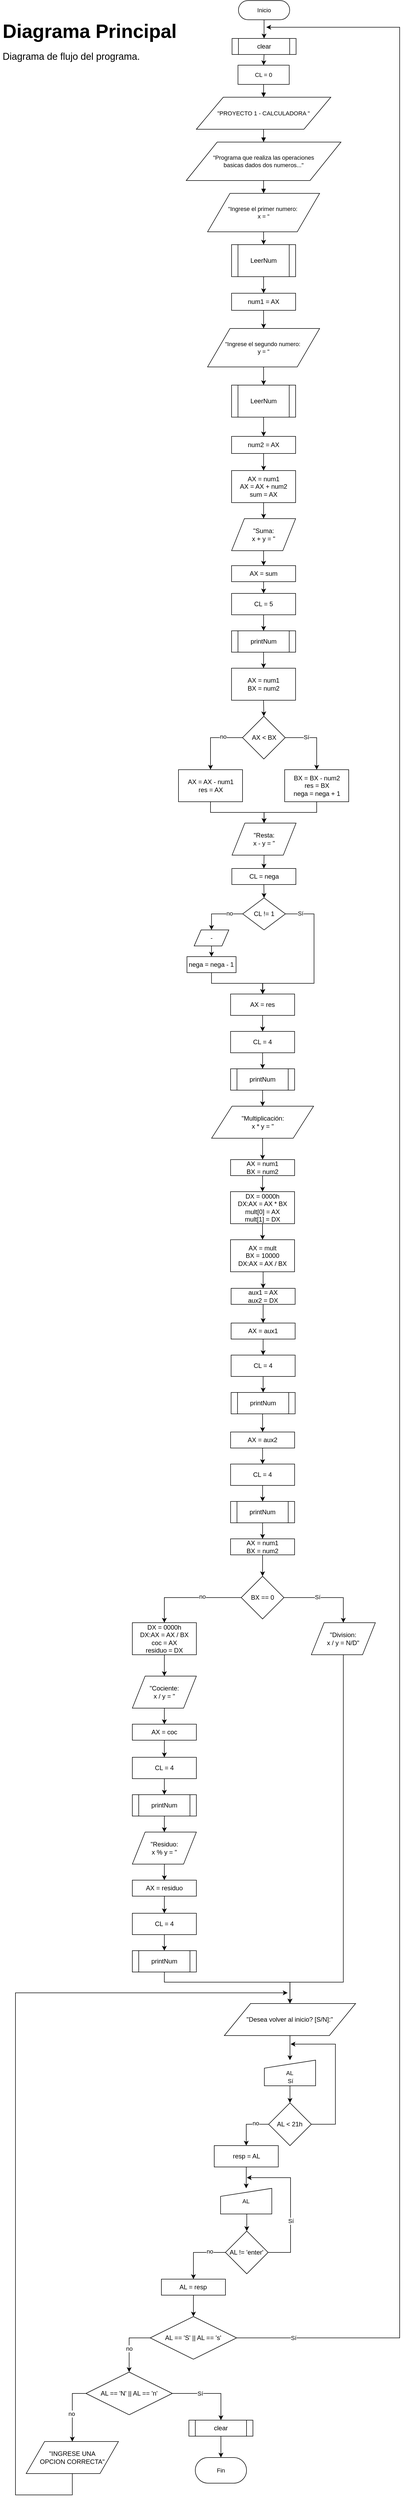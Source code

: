 <mxfile version="13.0.3" type="device" pages="7"><diagram id="sdz6YE1IpnG3P9mSv0N7" name="DiagramaFlujo"><mxGraphModel dx="946" dy="725" grid="1" gridSize="10" guides="1" tooltips="1" connect="1" arrows="1" fold="1" page="1" pageScale="1" pageWidth="800" pageHeight="4700" math="0" shadow="0"><root><mxCell id="7xXDYL76nKkcsucgM5xg-0"/><mxCell id="7xXDYL76nKkcsucgM5xg-1" parent="7xXDYL76nKkcsucgM5xg-0"/><mxCell id="thRFMbZN3kLLfYEfbtOa-1" style="edgeStyle=orthogonalEdgeStyle;rounded=0;orthogonalLoop=1;jettySize=auto;html=1;exitX=0.5;exitY=1;exitDx=0;exitDy=0;entryX=0.5;entryY=0;entryDx=0;entryDy=0;" parent="7xXDYL76nKkcsucgM5xg-1" source="uGva47LoNQ7DaOVHaenI-0" target="thRFMbZN3kLLfYEfbtOa-0" edge="1"><mxGeometry relative="1" as="geometry"/></mxCell><UserObject label="Inicio" lucidchartObjectId="2AKO1ooR66Bp" id="uGva47LoNQ7DaOVHaenI-0"><mxCell style="html=1;whiteSpace=wrap;rounded=1;arcSize=50;fontSize=11;fontColor=#000000;align=center;spacing=3;verticalAlign=middle;strokeOpacity=100;fillOpacity=100;fillColor=#ffffff;" parent="7xXDYL76nKkcsucgM5xg-1" vertex="1"><mxGeometry x="457.87" y="10" width="96" height="36" as="geometry"/></mxCell></UserObject><UserObject label="CL = 0" lucidchartObjectId="25KO4Gpx2Iqo" id="uGva47LoNQ7DaOVHaenI-1"><mxCell style="html=1;whiteSpace=wrap;;fontSize=11;fontColor=#000000;align=center;spacing=3;verticalAlign=middle;strokeOpacity=100;fillOpacity=100;fillColor=#ffffff;" parent="7xXDYL76nKkcsucgM5xg-1" vertex="1"><mxGeometry x="457" y="131" width="96" height="36" as="geometry"/></mxCell></UserObject><UserObject label="&quot;PROYECTO 1 - CALCULADORA &quot;" lucidchartObjectId="R6KOTSu3kyk-" id="uGva47LoNQ7DaOVHaenI-2"><mxCell style="html=1;whiteSpace=wrap;shape=parallelogram;perimeter=parallelogramPerimeter;anchorPointDirection=0;fontSize=11;fontColor=#000000;align=center;spacing=3;verticalAlign=middle;strokeOpacity=100;fillOpacity=100;fillColor=#ffffff;" parent="7xXDYL76nKkcsucgM5xg-1" vertex="1"><mxGeometry x="379" y="191" width="252" height="60" as="geometry"/></mxCell></UserObject><UserObject label="&quot;Programa que realiza las operaciones &lt;br&gt;basicas dados dos numeros...&quot;" lucidchartObjectId="_7KOhRvSrC4l" id="uGva47LoNQ7DaOVHaenI-3"><mxCell style="html=1;whiteSpace=wrap;shape=parallelogram;perimeter=parallelogramPerimeter;anchorPointDirection=0;fontSize=11;fontColor=#000000;align=center;spacing=3;verticalAlign=middle;strokeOpacity=100;fillOpacity=100;fillColor=#ffffff;" parent="7xXDYL76nKkcsucgM5xg-1" vertex="1"><mxGeometry x="360" y="275" width="290" height="72" as="geometry"/></mxCell></UserObject><mxCell id="uGva47LoNQ7DaOVHaenI-11" style="edgeStyle=orthogonalEdgeStyle;rounded=0;orthogonalLoop=1;jettySize=auto;html=1;exitX=0.5;exitY=1;exitDx=0;exitDy=0;entryX=0.5;entryY=0;entryDx=0;entryDy=0;" parent="7xXDYL76nKkcsucgM5xg-1" source="uGva47LoNQ7DaOVHaenI-4" target="uGva47LoNQ7DaOVHaenI-9" edge="1"><mxGeometry relative="1" as="geometry"/></mxCell><UserObject label="&quot;Ingrese el primer numero: &lt;br&gt;x =  &quot;" lucidchartObjectId="O-KOr~fry4HS" id="uGva47LoNQ7DaOVHaenI-4"><mxCell style="html=1;whiteSpace=wrap;shape=parallelogram;perimeter=parallelogramPerimeter;anchorPointDirection=0;fontSize=11;fontColor=#000000;align=center;spacing=3;verticalAlign=middle;strokeOpacity=100;fillOpacity=100;fillColor=#ffffff;" parent="7xXDYL76nKkcsucgM5xg-1" vertex="1"><mxGeometry x="400" y="371" width="210" height="72" as="geometry"/></mxCell></UserObject><UserObject label="" lucidchartObjectId="k.KOPS-YVMyq" id="uGva47LoNQ7DaOVHaenI-6"><mxCell style="html=1;jettySize=18;fontSize=11;strokeOpacity=100;rounded=1;arcSize=0;edgeStyle=orthogonalEdgeStyle;startArrow=none;;endArrow=block;endFill=1;;exitX=0.5;exitY=1.017;exitPerimeter=1;entryX=0.5;entryY=-0.008;entryPerimeter=1;" parent="7xXDYL76nKkcsucgM5xg-1" source="uGva47LoNQ7DaOVHaenI-1" target="uGva47LoNQ7DaOVHaenI-2" edge="1"><mxGeometry width="100" height="100" relative="1" as="geometry"><Array as="points"/></mxGeometry></mxCell></UserObject><UserObject label="" lucidchartObjectId="A~KOwuxkcmBB" id="uGva47LoNQ7DaOVHaenI-7"><mxCell style="html=1;jettySize=18;fontSize=11;strokeOpacity=100;rounded=1;arcSize=0;edgeStyle=orthogonalEdgeStyle;startArrow=none;;endArrow=block;endFill=1;;exitX=0.5;exitY=1.008;exitPerimeter=1;entryX=0.5;entryY=-0.008;entryPerimeter=1;" parent="7xXDYL76nKkcsucgM5xg-1" source="uGva47LoNQ7DaOVHaenI-2" target="uGva47LoNQ7DaOVHaenI-3" edge="1"><mxGeometry width="100" height="100" relative="1" as="geometry"><Array as="points"/></mxGeometry></mxCell></UserObject><UserObject label="" lucidchartObjectId="N~KO-gug8Sx6" id="uGva47LoNQ7DaOVHaenI-8"><mxCell style="html=1;jettySize=18;fontSize=11;strokeOpacity=100;rounded=1;arcSize=0;edgeStyle=orthogonalEdgeStyle;startArrow=none;;endArrow=block;endFill=1;;exitX=0.5;exitY=1.008;exitPerimeter=1;entryX=0.5;entryY=-0.008;entryPerimeter=1;" parent="7xXDYL76nKkcsucgM5xg-1" source="uGva47LoNQ7DaOVHaenI-3" target="uGva47LoNQ7DaOVHaenI-4" edge="1"><mxGeometry width="100" height="100" relative="1" as="geometry"><Array as="points"/></mxGeometry></mxCell></UserObject><mxCell id="uGva47LoNQ7DaOVHaenI-12" style="edgeStyle=orthogonalEdgeStyle;rounded=0;orthogonalLoop=1;jettySize=auto;html=1;exitX=0.5;exitY=1;exitDx=0;exitDy=0;entryX=0.5;entryY=0;entryDx=0;entryDy=0;" parent="7xXDYL76nKkcsucgM5xg-1" source="uGva47LoNQ7DaOVHaenI-9" target="uGva47LoNQ7DaOVHaenI-10" edge="1"><mxGeometry relative="1" as="geometry"/></mxCell><mxCell id="uGva47LoNQ7DaOVHaenI-9" value="LeerNum" style="shape=process;whiteSpace=wrap;html=1;backgroundOutline=1;" parent="7xXDYL76nKkcsucgM5xg-1" vertex="1"><mxGeometry x="445" y="467" width="120" height="60" as="geometry"/></mxCell><mxCell id="uGva47LoNQ7DaOVHaenI-16" style="edgeStyle=orthogonalEdgeStyle;rounded=0;orthogonalLoop=1;jettySize=auto;html=1;exitX=0.5;exitY=1;exitDx=0;exitDy=0;entryX=0.5;entryY=0;entryDx=0;entryDy=0;" parent="7xXDYL76nKkcsucgM5xg-1" source="uGva47LoNQ7DaOVHaenI-10" target="kJY3egfrIOBynL6snZiR-1" edge="1"><mxGeometry relative="1" as="geometry"/></mxCell><mxCell id="uGva47LoNQ7DaOVHaenI-10" value="num1 = AX" style="rounded=0;whiteSpace=wrap;html=1;" parent="7xXDYL76nKkcsucgM5xg-1" vertex="1"><mxGeometry x="445" y="558" width="120" height="32" as="geometry"/></mxCell><mxCell id="uGva47LoNQ7DaOVHaenI-13" style="edgeStyle=orthogonalEdgeStyle;rounded=0;orthogonalLoop=1;jettySize=auto;html=1;exitX=0.5;exitY=1;exitDx=0;exitDy=0;entryX=0.5;entryY=0;entryDx=0;entryDy=0;" parent="7xXDYL76nKkcsucgM5xg-1" source="uGva47LoNQ7DaOVHaenI-14" target="uGva47LoNQ7DaOVHaenI-15" edge="1"><mxGeometry relative="1" as="geometry"/></mxCell><mxCell id="uGva47LoNQ7DaOVHaenI-14" value="LeerNum" style="shape=process;whiteSpace=wrap;html=1;backgroundOutline=1;" parent="7xXDYL76nKkcsucgM5xg-1" vertex="1"><mxGeometry x="445" y="730" width="120" height="60" as="geometry"/></mxCell><mxCell id="GG2F1WeXtB3RxteGXvgT-5" style="edgeStyle=orthogonalEdgeStyle;rounded=0;orthogonalLoop=1;jettySize=auto;html=1;exitX=0.5;exitY=1;exitDx=0;exitDy=0;entryX=0.5;entryY=0;entryDx=0;entryDy=0;" parent="7xXDYL76nKkcsucgM5xg-1" source="uGva47LoNQ7DaOVHaenI-15" target="GG2F1WeXtB3RxteGXvgT-1" edge="1"><mxGeometry relative="1" as="geometry"/></mxCell><mxCell id="uGva47LoNQ7DaOVHaenI-15" value="num2 = AX" style="rounded=0;whiteSpace=wrap;html=1;" parent="7xXDYL76nKkcsucgM5xg-1" vertex="1"><mxGeometry x="445" y="826" width="120" height="32" as="geometry"/></mxCell><mxCell id="kJY3egfrIOBynL6snZiR-2" style="edgeStyle=orthogonalEdgeStyle;rounded=0;orthogonalLoop=1;jettySize=auto;html=1;exitX=0.5;exitY=1;exitDx=0;exitDy=0;entryX=0.5;entryY=0;entryDx=0;entryDy=0;" parent="7xXDYL76nKkcsucgM5xg-1" source="kJY3egfrIOBynL6snZiR-1" target="uGva47LoNQ7DaOVHaenI-14" edge="1"><mxGeometry relative="1" as="geometry"/></mxCell><UserObject label="&quot;Ingrese el segundo numero: &lt;br&gt;y =  &quot;" lucidchartObjectId="O-KOr~fry4HS" id="kJY3egfrIOBynL6snZiR-1"><mxCell style="html=1;whiteSpace=wrap;shape=parallelogram;perimeter=parallelogramPerimeter;anchorPointDirection=0;fontSize=11;fontColor=#000000;align=center;spacing=3;verticalAlign=middle;strokeOpacity=100;fillOpacity=100;fillColor=#ffffff;" parent="7xXDYL76nKkcsucgM5xg-1" vertex="1"><mxGeometry x="400" y="624" width="210" height="72" as="geometry"/></mxCell></UserObject><mxCell id="GG2F1WeXtB3RxteGXvgT-0" style="edgeStyle=orthogonalEdgeStyle;rounded=0;orthogonalLoop=1;jettySize=auto;html=1;exitX=0.5;exitY=1;exitDx=0;exitDy=0;entryX=0.5;entryY=0;entryDx=0;entryDy=0;" parent="7xXDYL76nKkcsucgM5xg-1" source="GG2F1WeXtB3RxteGXvgT-1" target="GG2F1WeXtB3RxteGXvgT-3" edge="1"><mxGeometry relative="1" as="geometry"/></mxCell><mxCell id="GG2F1WeXtB3RxteGXvgT-1" value="AX = num1&lt;br&gt;AX = AX + num2&lt;br&gt;sum = AX" style="rounded=0;whiteSpace=wrap;html=1;" parent="7xXDYL76nKkcsucgM5xg-1" vertex="1"><mxGeometry x="445" y="890" width="120" height="60" as="geometry"/></mxCell><mxCell id="GG2F1WeXtB3RxteGXvgT-2" style="edgeStyle=orthogonalEdgeStyle;rounded=0;orthogonalLoop=1;jettySize=auto;html=1;exitX=0.5;exitY=1;exitDx=0;exitDy=0;entryX=0.5;entryY=0;entryDx=0;entryDy=0;" parent="7xXDYL76nKkcsucgM5xg-1" source="GG2F1WeXtB3RxteGXvgT-3" target="GG2F1WeXtB3RxteGXvgT-4" edge="1"><mxGeometry relative="1" as="geometry"/></mxCell><mxCell id="GG2F1WeXtB3RxteGXvgT-3" value="&quot;Suma:&lt;br&gt;x + y = &quot;" style="shape=parallelogram;perimeter=parallelogramPerimeter;whiteSpace=wrap;html=1;" parent="7xXDYL76nKkcsucgM5xg-1" vertex="1"><mxGeometry x="445" y="980" width="120" height="60" as="geometry"/></mxCell><mxCell id="N15Yb7nTruUKAxc7g1cT-1" style="edgeStyle=orthogonalEdgeStyle;rounded=0;orthogonalLoop=1;jettySize=auto;html=1;exitX=0.5;exitY=1;exitDx=0;exitDy=0;entryX=0.5;entryY=0;entryDx=0;entryDy=0;" parent="7xXDYL76nKkcsucgM5xg-1" source="GG2F1WeXtB3RxteGXvgT-4" target="N15Yb7nTruUKAxc7g1cT-0" edge="1"><mxGeometry relative="1" as="geometry"/></mxCell><mxCell id="GG2F1WeXtB3RxteGXvgT-4" value="AX = sum" style="rounded=0;whiteSpace=wrap;html=1;" parent="7xXDYL76nKkcsucgM5xg-1" vertex="1"><mxGeometry x="445" y="1068" width="120" height="30" as="geometry"/></mxCell><mxCell id="6wq6KnazHpyhBu-g35fP-25" style="edgeStyle=orthogonalEdgeStyle;rounded=0;orthogonalLoop=1;jettySize=auto;html=1;exitX=0.5;exitY=1;exitDx=0;exitDy=0;entryX=0.5;entryY=0;entryDx=0;entryDy=0;" parent="7xXDYL76nKkcsucgM5xg-1" source="GG2F1WeXtB3RxteGXvgT-6" target="6wq6KnazHpyhBu-g35fP-1" edge="1"><mxGeometry relative="1" as="geometry"/></mxCell><mxCell id="GG2F1WeXtB3RxteGXvgT-6" value="printNum" style="shape=process;whiteSpace=wrap;html=1;backgroundOutline=1;" parent="7xXDYL76nKkcsucgM5xg-1" vertex="1"><mxGeometry x="445" y="1190" width="120" height="40" as="geometry"/></mxCell><mxCell id="N15Yb7nTruUKAxc7g1cT-2" style="edgeStyle=orthogonalEdgeStyle;rounded=0;orthogonalLoop=1;jettySize=auto;html=1;exitX=0.5;exitY=1;exitDx=0;exitDy=0;entryX=0.5;entryY=0;entryDx=0;entryDy=0;" parent="7xXDYL76nKkcsucgM5xg-1" source="N15Yb7nTruUKAxc7g1cT-0" target="GG2F1WeXtB3RxteGXvgT-6" edge="1"><mxGeometry relative="1" as="geometry"/></mxCell><mxCell id="N15Yb7nTruUKAxc7g1cT-0" value="CL = 5" style="rounded=0;whiteSpace=wrap;html=1;" parent="7xXDYL76nKkcsucgM5xg-1" vertex="1"><mxGeometry x="445" y="1120" width="120" height="40" as="geometry"/></mxCell><mxCell id="6wq6KnazHpyhBu-g35fP-0" style="edgeStyle=orthogonalEdgeStyle;rounded=0;orthogonalLoop=1;jettySize=auto;html=1;exitX=0.5;exitY=1;exitDx=0;exitDy=0;entryX=0.5;entryY=0;entryDx=0;entryDy=0;" parent="7xXDYL76nKkcsucgM5xg-1" source="6wq6KnazHpyhBu-g35fP-1" target="6wq6KnazHpyhBu-g35fP-8" edge="1"><mxGeometry relative="1" as="geometry"/></mxCell><mxCell id="6wq6KnazHpyhBu-g35fP-1" value="AX = num1&lt;br&gt;BX = num2" style="rounded=0;whiteSpace=wrap;html=1;" parent="7xXDYL76nKkcsucgM5xg-1" vertex="1"><mxGeometry x="444.87" y="1260" width="120" height="60" as="geometry"/></mxCell><mxCell id="6wq6KnazHpyhBu-g35fP-2" style="edgeStyle=orthogonalEdgeStyle;rounded=0;orthogonalLoop=1;jettySize=auto;html=1;exitX=0.5;exitY=1;exitDx=0;exitDy=0;entryX=0.5;entryY=0;entryDx=0;entryDy=0;" parent="7xXDYL76nKkcsucgM5xg-1" source="6wq6KnazHpyhBu-g35fP-3" target="6wq6KnazHpyhBu-g35fP-14" edge="1"><mxGeometry relative="1" as="geometry"/></mxCell><mxCell id="6wq6KnazHpyhBu-g35fP-3" value="&quot;Resta:&lt;br&gt;x - y = &quot;" style="shape=parallelogram;perimeter=parallelogramPerimeter;whiteSpace=wrap;html=1;" parent="7xXDYL76nKkcsucgM5xg-1" vertex="1"><mxGeometry x="445.87" y="1550" width="120" height="60" as="geometry"/></mxCell><mxCell id="6wq6KnazHpyhBu-g35fP-4" style="edgeStyle=orthogonalEdgeStyle;rounded=0;orthogonalLoop=1;jettySize=auto;html=1;exitX=1;exitY=0.5;exitDx=0;exitDy=0;entryX=0.5;entryY=0;entryDx=0;entryDy=0;" parent="7xXDYL76nKkcsucgM5xg-1" source="6wq6KnazHpyhBu-g35fP-8" target="6wq6KnazHpyhBu-g35fP-10" edge="1"><mxGeometry relative="1" as="geometry"/></mxCell><mxCell id="6wq6KnazHpyhBu-g35fP-5" value="Sí" style="edgeLabel;html=1;align=center;verticalAlign=middle;resizable=0;points=[];labelBackgroundColor=#ffffff;" parent="6wq6KnazHpyhBu-g35fP-4" vertex="1" connectable="0"><mxGeometry x="-0.261" y="2" relative="1" as="geometry"><mxPoint x="-5" y="1" as="offset"/></mxGeometry></mxCell><mxCell id="6wq6KnazHpyhBu-g35fP-6" style="edgeStyle=orthogonalEdgeStyle;rounded=0;orthogonalLoop=1;jettySize=auto;html=1;exitX=0;exitY=0.5;exitDx=0;exitDy=0;entryX=0.5;entryY=0;entryDx=0;entryDy=0;" parent="7xXDYL76nKkcsucgM5xg-1" source="6wq6KnazHpyhBu-g35fP-8" target="6wq6KnazHpyhBu-g35fP-12" edge="1"><mxGeometry relative="1" as="geometry"/></mxCell><mxCell id="6wq6KnazHpyhBu-g35fP-7" value="no" style="edgeLabel;html=1;align=center;verticalAlign=middle;resizable=0;points=[];labelBackgroundColor=#ffffff;" parent="6wq6KnazHpyhBu-g35fP-6" vertex="1" connectable="0"><mxGeometry x="-0.233" y="2" relative="1" as="geometry"><mxPoint x="9" y="-4" as="offset"/></mxGeometry></mxCell><mxCell id="6wq6KnazHpyhBu-g35fP-8" value="AX &amp;lt; BX" style="rhombus;whiteSpace=wrap;html=1;" parent="7xXDYL76nKkcsucgM5xg-1" vertex="1"><mxGeometry x="465.5" y="1350" width="80" height="80" as="geometry"/></mxCell><mxCell id="6wq6KnazHpyhBu-g35fP-9" style="edgeStyle=orthogonalEdgeStyle;rounded=0;orthogonalLoop=1;jettySize=auto;html=1;exitX=0.5;exitY=1;exitDx=0;exitDy=0;entryX=0.5;entryY=0;entryDx=0;entryDy=0;" parent="7xXDYL76nKkcsucgM5xg-1" source="6wq6KnazHpyhBu-g35fP-10" target="6wq6KnazHpyhBu-g35fP-3" edge="1"><mxGeometry relative="1" as="geometry"/></mxCell><mxCell id="6wq6KnazHpyhBu-g35fP-10" value="BX = BX - num2&lt;br&gt;res = BX&lt;br&gt;nega = nega + 1" style="rounded=0;whiteSpace=wrap;html=1;" parent="7xXDYL76nKkcsucgM5xg-1" vertex="1"><mxGeometry x="544.5" y="1450" width="120" height="60" as="geometry"/></mxCell><mxCell id="6wq6KnazHpyhBu-g35fP-11" style="edgeStyle=orthogonalEdgeStyle;rounded=0;orthogonalLoop=1;jettySize=auto;html=1;exitX=0.5;exitY=1;exitDx=0;exitDy=0;entryX=0.5;entryY=0;entryDx=0;entryDy=0;" parent="7xXDYL76nKkcsucgM5xg-1" source="6wq6KnazHpyhBu-g35fP-12" target="6wq6KnazHpyhBu-g35fP-3" edge="1"><mxGeometry relative="1" as="geometry"/></mxCell><mxCell id="6wq6KnazHpyhBu-g35fP-12" value="AX = AX - num1&lt;br&gt;res = AX" style="rounded=0;whiteSpace=wrap;html=1;" parent="7xXDYL76nKkcsucgM5xg-1" vertex="1"><mxGeometry x="345.5" y="1450" width="120" height="60" as="geometry"/></mxCell><mxCell id="6wq6KnazHpyhBu-g35fP-13" style="edgeStyle=orthogonalEdgeStyle;rounded=0;orthogonalLoop=1;jettySize=auto;html=1;exitX=0.5;exitY=1;exitDx=0;exitDy=0;entryX=0.5;entryY=0;entryDx=0;entryDy=0;" parent="7xXDYL76nKkcsucgM5xg-1" source="6wq6KnazHpyhBu-g35fP-14" target="6wq6KnazHpyhBu-g35fP-19" edge="1"><mxGeometry relative="1" as="geometry"/></mxCell><mxCell id="6wq6KnazHpyhBu-g35fP-14" value="CL = nega" style="rounded=0;whiteSpace=wrap;html=1;" parent="7xXDYL76nKkcsucgM5xg-1" vertex="1"><mxGeometry x="445.5" y="1635" width="120" height="30" as="geometry"/></mxCell><mxCell id="6wq6KnazHpyhBu-g35fP-15" style="edgeStyle=orthogonalEdgeStyle;rounded=0;orthogonalLoop=1;jettySize=auto;html=1;exitX=0;exitY=0.5;exitDx=0;exitDy=0;entryX=0.5;entryY=0;entryDx=0;entryDy=0;" parent="7xXDYL76nKkcsucgM5xg-1" source="6wq6KnazHpyhBu-g35fP-19" target="6wq6KnazHpyhBu-g35fP-21" edge="1"><mxGeometry relative="1" as="geometry"/></mxCell><mxCell id="6wq6KnazHpyhBu-g35fP-16" value="no" style="edgeLabel;html=1;align=center;verticalAlign=middle;resizable=0;points=[];labelBackgroundColor=#ffffff;" parent="6wq6KnazHpyhBu-g35fP-15" vertex="1" connectable="0"><mxGeometry x="-0.572" relative="1" as="geometry"><mxPoint x="-6" y="-1" as="offset"/></mxGeometry></mxCell><mxCell id="6wq6KnazHpyhBu-g35fP-17" style="edgeStyle=orthogonalEdgeStyle;rounded=0;orthogonalLoop=1;jettySize=auto;html=1;exitX=1;exitY=0.5;exitDx=0;exitDy=0;entryX=0.5;entryY=0;entryDx=0;entryDy=0;" parent="7xXDYL76nKkcsucgM5xg-1" source="6wq6KnazHpyhBu-g35fP-19" target="6wq6KnazHpyhBu-g35fP-24" edge="1"><mxGeometry relative="1" as="geometry"><Array as="points"><mxPoint x="599.5" y="1720"/><mxPoint x="599.5" y="1850"/><mxPoint x="503.5" y="1850"/><mxPoint x="503.5" y="1870"/></Array></mxGeometry></mxCell><mxCell id="6wq6KnazHpyhBu-g35fP-18" value="Sí" style="edgeLabel;html=1;align=center;verticalAlign=middle;resizable=0;points=[];labelBackgroundColor=#ffffff;" parent="6wq6KnazHpyhBu-g35fP-17" vertex="1" connectable="0"><mxGeometry x="-0.823" y="-2" relative="1" as="geometry"><mxPoint x="1" y="-3" as="offset"/></mxGeometry></mxCell><mxCell id="6wq6KnazHpyhBu-g35fP-19" value="CL != 1" style="rhombus;whiteSpace=wrap;html=1;" parent="7xXDYL76nKkcsucgM5xg-1" vertex="1"><mxGeometry x="465.87" y="1690" width="80" height="60" as="geometry"/></mxCell><mxCell id="6wq6KnazHpyhBu-g35fP-20" style="edgeStyle=orthogonalEdgeStyle;rounded=0;orthogonalLoop=1;jettySize=auto;html=1;exitX=0.5;exitY=1;exitDx=0;exitDy=0;entryX=0.5;entryY=0;entryDx=0;entryDy=0;" parent="7xXDYL76nKkcsucgM5xg-1" source="6wq6KnazHpyhBu-g35fP-21" target="6wq6KnazHpyhBu-g35fP-23" edge="1"><mxGeometry relative="1" as="geometry"/></mxCell><mxCell id="6wq6KnazHpyhBu-g35fP-21" value="-" style="shape=parallelogram;perimeter=parallelogramPerimeter;whiteSpace=wrap;html=1;" parent="7xXDYL76nKkcsucgM5xg-1" vertex="1"><mxGeometry x="374.87" y="1750" width="65" height="30" as="geometry"/></mxCell><mxCell id="6wq6KnazHpyhBu-g35fP-22" style="edgeStyle=orthogonalEdgeStyle;rounded=0;orthogonalLoop=1;jettySize=auto;html=1;exitX=0.5;exitY=1;exitDx=0;exitDy=0;entryX=0.5;entryY=0;entryDx=0;entryDy=0;" parent="7xXDYL76nKkcsucgM5xg-1" source="6wq6KnazHpyhBu-g35fP-23" target="6wq6KnazHpyhBu-g35fP-24" edge="1"><mxGeometry relative="1" as="geometry"><Array as="points"><mxPoint x="407.5" y="1850"/><mxPoint x="503.5" y="1850"/></Array></mxGeometry></mxCell><mxCell id="6wq6KnazHpyhBu-g35fP-23" value="nega = nega - 1" style="rounded=0;whiteSpace=wrap;html=1;" parent="7xXDYL76nKkcsucgM5xg-1" vertex="1"><mxGeometry x="361.37" y="1800" width="92" height="30" as="geometry"/></mxCell><mxCell id="6wq6KnazHpyhBu-g35fP-29" style="edgeStyle=orthogonalEdgeStyle;rounded=0;orthogonalLoop=1;jettySize=auto;html=1;exitX=0.5;exitY=1;exitDx=0;exitDy=0;entryX=0.5;entryY=0;entryDx=0;entryDy=0;" parent="7xXDYL76nKkcsucgM5xg-1" source="6wq6KnazHpyhBu-g35fP-24" target="6wq6KnazHpyhBu-g35fP-28" edge="1"><mxGeometry relative="1" as="geometry"/></mxCell><mxCell id="6wq6KnazHpyhBu-g35fP-24" value="AX = res" style="rounded=0;whiteSpace=wrap;html=1;" parent="7xXDYL76nKkcsucgM5xg-1" vertex="1"><mxGeometry x="443.12" y="1870" width="120" height="40" as="geometry"/></mxCell><mxCell id="K0O4lchcfOVcTedx3LN5-11" style="edgeStyle=orthogonalEdgeStyle;rounded=0;orthogonalLoop=1;jettySize=auto;html=1;exitX=0.5;exitY=1;exitDx=0;exitDy=0;entryX=0.5;entryY=0;entryDx=0;entryDy=0;" parent="7xXDYL76nKkcsucgM5xg-1" source="6wq6KnazHpyhBu-g35fP-26" target="K0O4lchcfOVcTedx3LN5-1" edge="1"><mxGeometry relative="1" as="geometry"/></mxCell><mxCell id="6wq6KnazHpyhBu-g35fP-26" value="printNum" style="shape=process;whiteSpace=wrap;html=1;backgroundOutline=1;" parent="7xXDYL76nKkcsucgM5xg-1" vertex="1"><mxGeometry x="443.12" y="2010" width="120" height="40" as="geometry"/></mxCell><mxCell id="6wq6KnazHpyhBu-g35fP-27" style="edgeStyle=orthogonalEdgeStyle;rounded=0;orthogonalLoop=1;jettySize=auto;html=1;exitX=0.5;exitY=1;exitDx=0;exitDy=0;entryX=0.5;entryY=0;entryDx=0;entryDy=0;" parent="7xXDYL76nKkcsucgM5xg-1" source="6wq6KnazHpyhBu-g35fP-28" target="6wq6KnazHpyhBu-g35fP-26" edge="1"><mxGeometry relative="1" as="geometry"/></mxCell><mxCell id="6wq6KnazHpyhBu-g35fP-28" value="CL = 4" style="rounded=0;whiteSpace=wrap;html=1;" parent="7xXDYL76nKkcsucgM5xg-1" vertex="1"><mxGeometry x="443.12" y="1940" width="120" height="40" as="geometry"/></mxCell><mxCell id="K0O4lchcfOVcTedx3LN5-0" style="edgeStyle=orthogonalEdgeStyle;rounded=0;orthogonalLoop=1;jettySize=auto;html=1;exitX=0.5;exitY=1;exitDx=0;exitDy=0;entryX=0.5;entryY=0;entryDx=0;entryDy=0;" parent="7xXDYL76nKkcsucgM5xg-1" source="K0O4lchcfOVcTedx3LN5-1" target="K0O4lchcfOVcTedx3LN5-3" edge="1"><mxGeometry relative="1" as="geometry"/></mxCell><mxCell id="K0O4lchcfOVcTedx3LN5-1" value="&quot;Multiplicación:&lt;br&gt;x * y = &quot;" style="shape=parallelogram;perimeter=parallelogramPerimeter;whiteSpace=wrap;html=1;" parent="7xXDYL76nKkcsucgM5xg-1" vertex="1"><mxGeometry x="407.56" y="2080" width="191.12" height="60" as="geometry"/></mxCell><mxCell id="K0O4lchcfOVcTedx3LN5-2" style="edgeStyle=orthogonalEdgeStyle;rounded=0;orthogonalLoop=1;jettySize=auto;html=1;exitX=0.5;exitY=1;exitDx=0;exitDy=0;entryX=0.5;entryY=0;entryDx=0;entryDy=0;" parent="7xXDYL76nKkcsucgM5xg-1" source="K0O4lchcfOVcTedx3LN5-3" target="K0O4lchcfOVcTedx3LN5-6" edge="1"><mxGeometry relative="1" as="geometry"/></mxCell><mxCell id="K0O4lchcfOVcTedx3LN5-3" value="AX = num1&lt;br&gt;BX = num2" style="rounded=0;whiteSpace=wrap;html=1;" parent="7xXDYL76nKkcsucgM5xg-1" vertex="1"><mxGeometry x="443.12" y="2180" width="120" height="30" as="geometry"/></mxCell><mxCell id="K0O4lchcfOVcTedx3LN5-15" style="edgeStyle=orthogonalEdgeStyle;rounded=0;orthogonalLoop=1;jettySize=auto;html=1;exitX=0.5;exitY=1;exitDx=0;exitDy=0;entryX=0.5;entryY=0;entryDx=0;entryDy=0;" parent="7xXDYL76nKkcsucgM5xg-1" source="K0O4lchcfOVcTedx3LN5-4" target="K0O4lchcfOVcTedx3LN5-14" edge="1"><mxGeometry relative="1" as="geometry"/></mxCell><mxCell id="K0O4lchcfOVcTedx3LN5-4" value="AX = aux1" style="rounded=0;whiteSpace=wrap;html=1;" parent="7xXDYL76nKkcsucgM5xg-1" vertex="1"><mxGeometry x="444.12" y="2486" width="120" height="30" as="geometry"/></mxCell><mxCell id="K0O4lchcfOVcTedx3LN5-5" style="edgeStyle=orthogonalEdgeStyle;rounded=0;orthogonalLoop=1;jettySize=auto;html=1;exitX=0.5;exitY=1;exitDx=0;exitDy=0;entryX=0.5;entryY=0;entryDx=0;entryDy=0;" parent="7xXDYL76nKkcsucgM5xg-1" source="K0O4lchcfOVcTedx3LN5-6" target="K0O4lchcfOVcTedx3LN5-8" edge="1"><mxGeometry relative="1" as="geometry"/></mxCell><mxCell id="K0O4lchcfOVcTedx3LN5-6" value="DX = 0000h&lt;br&gt;DX:AX = AX * BX&lt;br&gt;mult[0] = AX&lt;br&gt;mult[1] = DX" style="rounded=0;whiteSpace=wrap;html=1;" parent="7xXDYL76nKkcsucgM5xg-1" vertex="1"><mxGeometry x="443.0" y="2240" width="120" height="60" as="geometry"/></mxCell><mxCell id="K0O4lchcfOVcTedx3LN5-7" style="edgeStyle=orthogonalEdgeStyle;rounded=0;orthogonalLoop=1;jettySize=auto;html=1;exitX=0.5;exitY=1;exitDx=0;exitDy=0;entryX=0.5;entryY=0;entryDx=0;entryDy=0;" parent="7xXDYL76nKkcsucgM5xg-1" source="K0O4lchcfOVcTedx3LN5-8" target="K0O4lchcfOVcTedx3LN5-10" edge="1"><mxGeometry relative="1" as="geometry"/></mxCell><mxCell id="K0O4lchcfOVcTedx3LN5-8" value="AX = mult&lt;br&gt;BX = 10000&lt;br&gt;DX:AX = AX / BX" style="rounded=0;whiteSpace=wrap;html=1;" parent="7xXDYL76nKkcsucgM5xg-1" vertex="1"><mxGeometry x="443.0" y="2330" width="120" height="60" as="geometry"/></mxCell><mxCell id="K0O4lchcfOVcTedx3LN5-9" style="edgeStyle=orthogonalEdgeStyle;rounded=0;orthogonalLoop=1;jettySize=auto;html=1;exitX=0.5;exitY=1;exitDx=0;exitDy=0;entryX=0.5;entryY=0;entryDx=0;entryDy=0;" parent="7xXDYL76nKkcsucgM5xg-1" source="K0O4lchcfOVcTedx3LN5-10" target="K0O4lchcfOVcTedx3LN5-4" edge="1"><mxGeometry relative="1" as="geometry"/></mxCell><mxCell id="K0O4lchcfOVcTedx3LN5-10" value="aux1 = AX&lt;br&gt;aux2 = DX" style="rounded=0;whiteSpace=wrap;html=1;" parent="7xXDYL76nKkcsucgM5xg-1" vertex="1"><mxGeometry x="444.12" y="2421" width="120" height="30" as="geometry"/></mxCell><mxCell id="K0O4lchcfOVcTedx3LN5-21" style="edgeStyle=orthogonalEdgeStyle;rounded=0;orthogonalLoop=1;jettySize=auto;html=1;exitX=0.5;exitY=1;exitDx=0;exitDy=0;entryX=0.5;entryY=0;entryDx=0;entryDy=0;" parent="7xXDYL76nKkcsucgM5xg-1" source="K0O4lchcfOVcTedx3LN5-12" target="K0O4lchcfOVcTedx3LN5-17" edge="1"><mxGeometry relative="1" as="geometry"/></mxCell><mxCell id="K0O4lchcfOVcTedx3LN5-12" value="printNum" style="shape=process;whiteSpace=wrap;html=1;backgroundOutline=1;" parent="7xXDYL76nKkcsucgM5xg-1" vertex="1"><mxGeometry x="444.12" y="2616" width="120" height="40" as="geometry"/></mxCell><mxCell id="K0O4lchcfOVcTedx3LN5-13" style="edgeStyle=orthogonalEdgeStyle;rounded=0;orthogonalLoop=1;jettySize=auto;html=1;exitX=0.5;exitY=1;exitDx=0;exitDy=0;entryX=0.5;entryY=0;entryDx=0;entryDy=0;" parent="7xXDYL76nKkcsucgM5xg-1" source="K0O4lchcfOVcTedx3LN5-14" target="K0O4lchcfOVcTedx3LN5-12" edge="1"><mxGeometry relative="1" as="geometry"/></mxCell><mxCell id="K0O4lchcfOVcTedx3LN5-14" value="CL = 4" style="rounded=0;whiteSpace=wrap;html=1;" parent="7xXDYL76nKkcsucgM5xg-1" vertex="1"><mxGeometry x="444.12" y="2546" width="120" height="40" as="geometry"/></mxCell><mxCell id="K0O4lchcfOVcTedx3LN5-16" style="edgeStyle=orthogonalEdgeStyle;rounded=0;orthogonalLoop=1;jettySize=auto;html=1;exitX=0.5;exitY=1;exitDx=0;exitDy=0;entryX=0.5;entryY=0;entryDx=0;entryDy=0;" parent="7xXDYL76nKkcsucgM5xg-1" source="K0O4lchcfOVcTedx3LN5-17" target="K0O4lchcfOVcTedx3LN5-20" edge="1"><mxGeometry relative="1" as="geometry"/></mxCell><mxCell id="K0O4lchcfOVcTedx3LN5-17" value="AX = aux2" style="rounded=0;whiteSpace=wrap;html=1;" parent="7xXDYL76nKkcsucgM5xg-1" vertex="1"><mxGeometry x="443.12" y="2690" width="120" height="30" as="geometry"/></mxCell><mxCell id="QvfReW9_2AoLr9xsaZdR-13" style="edgeStyle=orthogonalEdgeStyle;rounded=0;orthogonalLoop=1;jettySize=auto;html=1;exitX=0.5;exitY=1;exitDx=0;exitDy=0;entryX=0.5;entryY=0;entryDx=0;entryDy=0;" parent="7xXDYL76nKkcsucgM5xg-1" source="K0O4lchcfOVcTedx3LN5-18" target="QvfReW9_2AoLr9xsaZdR-1" edge="1"><mxGeometry relative="1" as="geometry"/></mxCell><mxCell id="K0O4lchcfOVcTedx3LN5-18" value="printNum" style="shape=process;whiteSpace=wrap;html=1;backgroundOutline=1;" parent="7xXDYL76nKkcsucgM5xg-1" vertex="1"><mxGeometry x="443.12" y="2820" width="120" height="40" as="geometry"/></mxCell><mxCell id="K0O4lchcfOVcTedx3LN5-19" style="edgeStyle=orthogonalEdgeStyle;rounded=0;orthogonalLoop=1;jettySize=auto;html=1;exitX=0.5;exitY=1;exitDx=0;exitDy=0;entryX=0.5;entryY=0;entryDx=0;entryDy=0;" parent="7xXDYL76nKkcsucgM5xg-1" source="K0O4lchcfOVcTedx3LN5-20" target="K0O4lchcfOVcTedx3LN5-18" edge="1"><mxGeometry relative="1" as="geometry"/></mxCell><mxCell id="K0O4lchcfOVcTedx3LN5-20" value="CL = 4" style="rounded=0;whiteSpace=wrap;html=1;" parent="7xXDYL76nKkcsucgM5xg-1" vertex="1"><mxGeometry x="443.12" y="2750" width="120" height="40" as="geometry"/></mxCell><mxCell id="QvfReW9_2AoLr9xsaZdR-0" style="edgeStyle=orthogonalEdgeStyle;rounded=0;orthogonalLoop=1;jettySize=auto;html=1;exitX=0.5;exitY=1;exitDx=0;exitDy=0;entryX=0.5;entryY=0;entryDx=0;entryDy=0;" parent="7xXDYL76nKkcsucgM5xg-1" source="QvfReW9_2AoLr9xsaZdR-1" target="QvfReW9_2AoLr9xsaZdR-6" edge="1"><mxGeometry relative="1" as="geometry"/></mxCell><mxCell id="QvfReW9_2AoLr9xsaZdR-1" value="AX = num1&lt;br&gt;BX = num2" style="rounded=0;whiteSpace=wrap;html=1;" parent="7xXDYL76nKkcsucgM5xg-1" vertex="1"><mxGeometry x="443.06" y="2890" width="120" height="30" as="geometry"/></mxCell><mxCell id="QvfReW9_2AoLr9xsaZdR-2" style="edgeStyle=orthogonalEdgeStyle;rounded=0;orthogonalLoop=1;jettySize=auto;html=1;exitX=0;exitY=0.5;exitDx=0;exitDy=0;entryX=0.5;entryY=0;entryDx=0;entryDy=0;" parent="7xXDYL76nKkcsucgM5xg-1" source="QvfReW9_2AoLr9xsaZdR-6" target="QvfReW9_2AoLr9xsaZdR-8" edge="1"><mxGeometry relative="1" as="geometry"/></mxCell><mxCell id="QvfReW9_2AoLr9xsaZdR-3" value="no" style="edgeLabel;html=1;align=center;verticalAlign=middle;resizable=0;points=[];labelBackgroundColor=#ffffff;" parent="QvfReW9_2AoLr9xsaZdR-2" vertex="1" connectable="0"><mxGeometry x="-0.229" y="1" relative="1" as="geometry"><mxPoint y="-3" as="offset"/></mxGeometry></mxCell><mxCell id="QvfReW9_2AoLr9xsaZdR-4" style="edgeStyle=orthogonalEdgeStyle;rounded=0;orthogonalLoop=1;jettySize=auto;html=1;exitX=1;exitY=0.5;exitDx=0;exitDy=0;entryX=0.5;entryY=0;entryDx=0;entryDy=0;" parent="7xXDYL76nKkcsucgM5xg-1" source="QvfReW9_2AoLr9xsaZdR-6" target="QvfReW9_2AoLr9xsaZdR-12" edge="1"><mxGeometry relative="1" as="geometry"/></mxCell><mxCell id="QvfReW9_2AoLr9xsaZdR-5" value="Sí" style="edgeLabel;html=1;align=center;verticalAlign=middle;resizable=0;points=[];labelBackgroundColor=#ffffff;" parent="QvfReW9_2AoLr9xsaZdR-4" vertex="1" connectable="0"><mxGeometry x="-0.204" y="-1" relative="1" as="geometry"><mxPoint y="-2" as="offset"/></mxGeometry></mxCell><mxCell id="QvfReW9_2AoLr9xsaZdR-6" value="BX == 0" style="rhombus;whiteSpace=wrap;html=1;" parent="7xXDYL76nKkcsucgM5xg-1" vertex="1"><mxGeometry x="463.08" y="2960" width="80" height="80" as="geometry"/></mxCell><mxCell id="QvfReW9_2AoLr9xsaZdR-7" style="edgeStyle=orthogonalEdgeStyle;rounded=0;orthogonalLoop=1;jettySize=auto;html=1;exitX=0.5;exitY=1;exitDx=0;exitDy=0;entryX=0.5;entryY=0;entryDx=0;entryDy=0;" parent="7xXDYL76nKkcsucgM5xg-1" source="QvfReW9_2AoLr9xsaZdR-8" target="QvfReW9_2AoLr9xsaZdR-10" edge="1"><mxGeometry relative="1" as="geometry"><mxPoint x="319" y="3137" as="targetPoint"/></mxGeometry></mxCell><mxCell id="QvfReW9_2AoLr9xsaZdR-8" value="DX = 0000h&lt;br&gt;DX:AX = AX / BX&lt;br&gt;coc = AX&lt;br&gt;residuo = DX" style="rounded=0;whiteSpace=wrap;html=1;" parent="7xXDYL76nKkcsucgM5xg-1" vertex="1"><mxGeometry x="259" y="3047" width="120" height="60" as="geometry"/></mxCell><mxCell id="QvfReW9_2AoLr9xsaZdR-9" style="edgeStyle=orthogonalEdgeStyle;rounded=0;orthogonalLoop=1;jettySize=auto;html=1;exitX=0.5;exitY=1;exitDx=0;exitDy=0;entryX=0.5;entryY=0;entryDx=0;entryDy=0;" parent="7xXDYL76nKkcsucgM5xg-1" source="QvfReW9_2AoLr9xsaZdR-10" target="QvfReW9_2AoLr9xsaZdR-11" edge="1"><mxGeometry relative="1" as="geometry"/></mxCell><mxCell id="QvfReW9_2AoLr9xsaZdR-10" value="&quot;Cociente:&lt;br&gt;x / y = &quot;" style="shape=parallelogram;perimeter=parallelogramPerimeter;whiteSpace=wrap;html=1;" parent="7xXDYL76nKkcsucgM5xg-1" vertex="1"><mxGeometry x="259" y="3147" width="120" height="60" as="geometry"/></mxCell><mxCell id="WGI8xjinCjfx-dlo-9XF-3" style="edgeStyle=orthogonalEdgeStyle;rounded=0;orthogonalLoop=1;jettySize=auto;html=1;exitX=0.5;exitY=1;exitDx=0;exitDy=0;entryX=0.5;entryY=0;entryDx=0;entryDy=0;" parent="7xXDYL76nKkcsucgM5xg-1" source="QvfReW9_2AoLr9xsaZdR-11" target="WGI8xjinCjfx-dlo-9XF-2" edge="1"><mxGeometry relative="1" as="geometry"/></mxCell><mxCell id="QvfReW9_2AoLr9xsaZdR-11" value="AX = coc" style="rounded=0;whiteSpace=wrap;html=1;" parent="7xXDYL76nKkcsucgM5xg-1" vertex="1"><mxGeometry x="259.0" y="3237" width="120" height="30" as="geometry"/></mxCell><mxCell id="TXvAn4TaM0tX3mrT_Zk8-29" style="edgeStyle=orthogonalEdgeStyle;rounded=0;orthogonalLoop=1;jettySize=auto;html=1;exitX=0.5;exitY=1;exitDx=0;exitDy=0;entryX=0.5;entryY=0;entryDx=0;entryDy=0;" parent="7xXDYL76nKkcsucgM5xg-1" source="QvfReW9_2AoLr9xsaZdR-12" target="TXvAn4TaM0tX3mrT_Zk8-1" edge="1"><mxGeometry relative="1" as="geometry"><Array as="points"><mxPoint x="654" y="3720"/><mxPoint x="554" y="3720"/></Array></mxGeometry></mxCell><mxCell id="QvfReW9_2AoLr9xsaZdR-12" value="&quot;Division:&lt;br&gt;x / y = N/D&quot;" style="shape=parallelogram;perimeter=parallelogramPerimeter;whiteSpace=wrap;html=1;" parent="7xXDYL76nKkcsucgM5xg-1" vertex="1"><mxGeometry x="594.43" y="3047" width="120" height="60" as="geometry"/></mxCell><mxCell id="QvfReW9_2AoLr9xsaZdR-14" value="&lt;h1&gt;&lt;font style=&quot;font-size: 36px&quot;&gt;Diagrama Principal&lt;/font&gt;&lt;/h1&gt;&lt;div&gt;&lt;font style=&quot;font-size: 18px&quot;&gt;Diagrama de flujo del programa.&lt;/font&gt;&lt;/div&gt;" style="text;html=1;strokeColor=none;fillColor=none;spacing=5;spacingTop=-20;whiteSpace=wrap;overflow=hidden;rounded=0;" parent="7xXDYL76nKkcsucgM5xg-1" vertex="1"><mxGeometry x="11.37" y="40" width="350" height="100" as="geometry"/></mxCell><mxCell id="WGI8xjinCjfx-dlo-9XF-11" style="edgeStyle=orthogonalEdgeStyle;rounded=0;orthogonalLoop=1;jettySize=auto;html=1;exitX=0.5;exitY=1;exitDx=0;exitDy=0;entryX=0.5;entryY=0;entryDx=0;entryDy=0;" parent="7xXDYL76nKkcsucgM5xg-1" source="WGI8xjinCjfx-dlo-9XF-0" target="WGI8xjinCjfx-dlo-9XF-5" edge="1"><mxGeometry relative="1" as="geometry"/></mxCell><mxCell id="WGI8xjinCjfx-dlo-9XF-0" value="printNum" style="shape=process;whiteSpace=wrap;html=1;backgroundOutline=1;" parent="7xXDYL76nKkcsucgM5xg-1" vertex="1"><mxGeometry x="259" y="3369" width="120" height="40" as="geometry"/></mxCell><mxCell id="WGI8xjinCjfx-dlo-9XF-1" style="edgeStyle=orthogonalEdgeStyle;rounded=0;orthogonalLoop=1;jettySize=auto;html=1;exitX=0.5;exitY=1;exitDx=0;exitDy=0;entryX=0.5;entryY=0;entryDx=0;entryDy=0;" parent="7xXDYL76nKkcsucgM5xg-1" source="WGI8xjinCjfx-dlo-9XF-2" target="WGI8xjinCjfx-dlo-9XF-0" edge="1"><mxGeometry relative="1" as="geometry"/></mxCell><mxCell id="WGI8xjinCjfx-dlo-9XF-2" value="CL = 4" style="rounded=0;whiteSpace=wrap;html=1;" parent="7xXDYL76nKkcsucgM5xg-1" vertex="1"><mxGeometry x="259" y="3299" width="120" height="40" as="geometry"/></mxCell><mxCell id="WGI8xjinCjfx-dlo-9XF-4" style="edgeStyle=orthogonalEdgeStyle;rounded=0;orthogonalLoop=1;jettySize=auto;html=1;exitX=0.5;exitY=1;exitDx=0;exitDy=0;entryX=0.5;entryY=0;entryDx=0;entryDy=0;" parent="7xXDYL76nKkcsucgM5xg-1" source="WGI8xjinCjfx-dlo-9XF-5" target="WGI8xjinCjfx-dlo-9XF-7" edge="1"><mxGeometry relative="1" as="geometry"/></mxCell><mxCell id="WGI8xjinCjfx-dlo-9XF-5" value="&quot;Residuo:&lt;br&gt;x % y = &quot;" style="shape=parallelogram;perimeter=parallelogramPerimeter;whiteSpace=wrap;html=1;" parent="7xXDYL76nKkcsucgM5xg-1" vertex="1"><mxGeometry x="259" y="3439" width="120" height="60" as="geometry"/></mxCell><mxCell id="WGI8xjinCjfx-dlo-9XF-6" style="edgeStyle=orthogonalEdgeStyle;rounded=0;orthogonalLoop=1;jettySize=auto;html=1;exitX=0.5;exitY=1;exitDx=0;exitDy=0;entryX=0.5;entryY=0;entryDx=0;entryDy=0;" parent="7xXDYL76nKkcsucgM5xg-1" source="WGI8xjinCjfx-dlo-9XF-7" target="WGI8xjinCjfx-dlo-9XF-10" edge="1"><mxGeometry relative="1" as="geometry"/></mxCell><mxCell id="WGI8xjinCjfx-dlo-9XF-7" value="AX = residuo" style="rounded=0;whiteSpace=wrap;html=1;" parent="7xXDYL76nKkcsucgM5xg-1" vertex="1"><mxGeometry x="259.0" y="3529" width="120" height="30" as="geometry"/></mxCell><mxCell id="TXvAn4TaM0tX3mrT_Zk8-30" style="edgeStyle=orthogonalEdgeStyle;rounded=0;orthogonalLoop=1;jettySize=auto;html=1;exitX=0.5;exitY=1;exitDx=0;exitDy=0;entryX=0.5;entryY=0;entryDx=0;entryDy=0;" parent="7xXDYL76nKkcsucgM5xg-1" source="WGI8xjinCjfx-dlo-9XF-8" target="TXvAn4TaM0tX3mrT_Zk8-1" edge="1"><mxGeometry relative="1" as="geometry"><Array as="points"><mxPoint x="319" y="3720"/><mxPoint x="554" y="3720"/></Array></mxGeometry></mxCell><mxCell id="WGI8xjinCjfx-dlo-9XF-8" value="printNum" style="shape=process;whiteSpace=wrap;html=1;backgroundOutline=1;" parent="7xXDYL76nKkcsucgM5xg-1" vertex="1"><mxGeometry x="259" y="3661" width="120" height="40" as="geometry"/></mxCell><mxCell id="WGI8xjinCjfx-dlo-9XF-9" style="edgeStyle=orthogonalEdgeStyle;rounded=0;orthogonalLoop=1;jettySize=auto;html=1;exitX=0.5;exitY=1;exitDx=0;exitDy=0;entryX=0.5;entryY=0;entryDx=0;entryDy=0;" parent="7xXDYL76nKkcsucgM5xg-1" source="WGI8xjinCjfx-dlo-9XF-10" target="WGI8xjinCjfx-dlo-9XF-8" edge="1"><mxGeometry relative="1" as="geometry"/></mxCell><mxCell id="WGI8xjinCjfx-dlo-9XF-10" value="CL = 4" style="rounded=0;whiteSpace=wrap;html=1;" parent="7xXDYL76nKkcsucgM5xg-1" vertex="1"><mxGeometry x="259" y="3591" width="120" height="40" as="geometry"/></mxCell><mxCell id="TXvAn4TaM0tX3mrT_Zk8-0" style="edgeStyle=orthogonalEdgeStyle;rounded=0;orthogonalLoop=1;jettySize=auto;html=1;exitX=0.5;exitY=1;exitDx=0;exitDy=0;entryX=0.5;entryY=0;entryDx=0;entryDy=0;" parent="7xXDYL76nKkcsucgM5xg-1" source="TXvAn4TaM0tX3mrT_Zk8-1" target="TXvAn4TaM0tX3mrT_Zk8-3" edge="1"><mxGeometry relative="1" as="geometry"/></mxCell><mxCell id="TXvAn4TaM0tX3mrT_Zk8-1" value="&quot;Desea volver al inicio? [S/N]:&quot;" style="shape=parallelogram;perimeter=parallelogramPerimeter;whiteSpace=wrap;html=1;" parent="7xXDYL76nKkcsucgM5xg-1" vertex="1"><mxGeometry x="431.43" y="3760" width="246" height="60" as="geometry"/></mxCell><mxCell id="TXvAn4TaM0tX3mrT_Zk8-2" style="edgeStyle=orthogonalEdgeStyle;rounded=0;orthogonalLoop=1;jettySize=auto;html=1;exitX=0.5;exitY=1;exitDx=0;exitDy=0;entryX=0.5;entryY=0;entryDx=0;entryDy=0;" parent="7xXDYL76nKkcsucgM5xg-1" source="TXvAn4TaM0tX3mrT_Zk8-3" target="TXvAn4TaM0tX3mrT_Zk8-8" edge="1"><mxGeometry relative="1" as="geometry"/></mxCell><UserObject label="AL" lucidchartObjectId="7L0OpnPOAHbZ" id="TXvAn4TaM0tX3mrT_Zk8-3"><mxCell style="html=1;whiteSpace=wrap;shape=manualInput;size=15;fontSize=11;fontColor=#000000;align=center;spacing=3;strokeOpacity=100;fillOpacity=100;fillColor=#ffffff;" parent="7xXDYL76nKkcsucgM5xg-1" vertex="1"><mxGeometry x="506.43" y="3866" width="96" height="48" as="geometry"/></mxCell></UserObject><mxCell id="TXvAn4TaM0tX3mrT_Zk8-4" style="edgeStyle=orthogonalEdgeStyle;rounded=0;orthogonalLoop=1;jettySize=auto;html=1;exitX=1;exitY=0.5;exitDx=0;exitDy=0;" parent="7xXDYL76nKkcsucgM5xg-1" source="TXvAn4TaM0tX3mrT_Zk8-8" edge="1"><mxGeometry relative="1" as="geometry"><mxPoint x="555.56" y="3836" as="targetPoint"/><mxPoint x="606.06" y="3996" as="sourcePoint"/><Array as="points"><mxPoint x="639.56" y="3986"/><mxPoint x="639.56" y="3836"/></Array></mxGeometry></mxCell><mxCell id="TXvAn4TaM0tX3mrT_Zk8-5" value="Sí" style="edgeLabel;html=1;align=center;verticalAlign=middle;resizable=0;points=[];labelBackgroundColor=#ffffff;" parent="TXvAn4TaM0tX3mrT_Zk8-4" vertex="1" connectable="0"><mxGeometry x="-0.092" relative="1" as="geometry"><mxPoint x="-85.17" as="offset"/></mxGeometry></mxCell><mxCell id="TXvAn4TaM0tX3mrT_Zk8-6" style="edgeStyle=orthogonalEdgeStyle;rounded=0;orthogonalLoop=1;jettySize=auto;html=1;exitX=0;exitY=0.5;exitDx=0;exitDy=0;entryX=0.5;entryY=0;entryDx=0;entryDy=0;" parent="7xXDYL76nKkcsucgM5xg-1" source="TXvAn4TaM0tX3mrT_Zk8-8" target="TXvAn4TaM0tX3mrT_Zk8-10" edge="1"><mxGeometry relative="1" as="geometry"/></mxCell><mxCell id="TXvAn4TaM0tX3mrT_Zk8-7" value="no" style="edgeLabel;html=1;align=center;verticalAlign=middle;resizable=0;points=[];labelBackgroundColor=#ffffff;" parent="TXvAn4TaM0tX3mrT_Zk8-6" vertex="1" connectable="0"><mxGeometry x="-0.24" y="4" relative="1" as="geometry"><mxPoint x="6" y="-6" as="offset"/></mxGeometry></mxCell><mxCell id="TXvAn4TaM0tX3mrT_Zk8-8" value="AL &amp;lt; 21h" style="rhombus;whiteSpace=wrap;html=1;" parent="7xXDYL76nKkcsucgM5xg-1" vertex="1"><mxGeometry x="514.43" y="3946" width="80" height="80" as="geometry"/></mxCell><mxCell id="TXvAn4TaM0tX3mrT_Zk8-9" style="edgeStyle=orthogonalEdgeStyle;rounded=0;orthogonalLoop=1;jettySize=auto;html=1;exitX=0.5;exitY=1;exitDx=0;exitDy=0;entryX=0.5;entryY=0;entryDx=0;entryDy=0;" parent="7xXDYL76nKkcsucgM5xg-1" source="TXvAn4TaM0tX3mrT_Zk8-10" target="TXvAn4TaM0tX3mrT_Zk8-12" edge="1"><mxGeometry relative="1" as="geometry"><mxPoint x="472.5" y="4106" as="targetPoint"/></mxGeometry></mxCell><mxCell id="TXvAn4TaM0tX3mrT_Zk8-10" value="resp = AL" style="rounded=0;whiteSpace=wrap;html=1;" parent="7xXDYL76nKkcsucgM5xg-1" vertex="1"><mxGeometry x="412.5" y="4026" width="120" height="40" as="geometry"/></mxCell><mxCell id="TXvAn4TaM0tX3mrT_Zk8-11" style="edgeStyle=orthogonalEdgeStyle;rounded=0;orthogonalLoop=1;jettySize=auto;html=1;exitX=0.5;exitY=1;exitDx=0;exitDy=0;entryX=0.5;entryY=0;entryDx=0;entryDy=0;" parent="7xXDYL76nKkcsucgM5xg-1" source="TXvAn4TaM0tX3mrT_Zk8-12" target="TXvAn4TaM0tX3mrT_Zk8-17" edge="1"><mxGeometry relative="1" as="geometry"/></mxCell><UserObject label="AL" lucidchartObjectId="7L0OpnPOAHbZ" id="TXvAn4TaM0tX3mrT_Zk8-12"><mxCell style="html=1;whiteSpace=wrap;shape=manualInput;size=15;fontSize=11;fontColor=#000000;align=center;spacing=3;strokeOpacity=100;fillOpacity=100;fillColor=#ffffff;" parent="7xXDYL76nKkcsucgM5xg-1" vertex="1"><mxGeometry x="424.37" y="4106" width="96" height="48" as="geometry"/></mxCell></UserObject><mxCell id="TXvAn4TaM0tX3mrT_Zk8-13" style="edgeStyle=orthogonalEdgeStyle;rounded=0;orthogonalLoop=1;jettySize=auto;html=1;exitX=1;exitY=0.5;exitDx=0;exitDy=0;" parent="7xXDYL76nKkcsucgM5xg-1" edge="1"><mxGeometry relative="1" as="geometry"><mxPoint x="473.5" y="4086" as="targetPoint"/><mxPoint x="501.48" y="4226" as="sourcePoint"/><Array as="points"><mxPoint x="555.5" y="4226"/><mxPoint x="555.5" y="4086"/></Array></mxGeometry></mxCell><mxCell id="TXvAn4TaM0tX3mrT_Zk8-14" value="Sí" style="edgeLabel;html=1;align=center;verticalAlign=middle;resizable=0;points=[];labelBackgroundColor=#ffffff;" parent="TXvAn4TaM0tX3mrT_Zk8-13" vertex="1" connectable="0"><mxGeometry x="-0.183" relative="1" as="geometry"><mxPoint as="offset"/></mxGeometry></mxCell><mxCell id="TXvAn4TaM0tX3mrT_Zk8-15" style="edgeStyle=orthogonalEdgeStyle;rounded=0;orthogonalLoop=1;jettySize=auto;html=1;exitX=0;exitY=0.5;exitDx=0;exitDy=0;entryX=0.5;entryY=0;entryDx=0;entryDy=0;" parent="7xXDYL76nKkcsucgM5xg-1" source="TXvAn4TaM0tX3mrT_Zk8-17" target="TXvAn4TaM0tX3mrT_Zk8-19" edge="1"><mxGeometry relative="1" as="geometry"/></mxCell><mxCell id="TXvAn4TaM0tX3mrT_Zk8-16" value="no" style="edgeLabel;html=1;align=center;verticalAlign=middle;resizable=0;points=[];labelBackgroundColor=#ffffff;" parent="TXvAn4TaM0tX3mrT_Zk8-15" vertex="1" connectable="0"><mxGeometry x="-0.466" y="2" relative="1" as="geometry"><mxPoint y="-4" as="offset"/></mxGeometry></mxCell><mxCell id="TXvAn4TaM0tX3mrT_Zk8-17" value="AL != 'enter'" style="rhombus;whiteSpace=wrap;html=1;" parent="7xXDYL76nKkcsucgM5xg-1" vertex="1"><mxGeometry x="433.48" y="4186" width="80" height="80" as="geometry"/></mxCell><mxCell id="TXvAn4TaM0tX3mrT_Zk8-18" style="edgeStyle=orthogonalEdgeStyle;rounded=0;orthogonalLoop=1;jettySize=auto;html=1;exitX=0.5;exitY=1;exitDx=0;exitDy=0;entryX=0.5;entryY=0;entryDx=0;entryDy=0;" parent="7xXDYL76nKkcsucgM5xg-1" source="TXvAn4TaM0tX3mrT_Zk8-19" target="TXvAn4TaM0tX3mrT_Zk8-21" edge="1"><mxGeometry relative="1" as="geometry"/></mxCell><mxCell id="TXvAn4TaM0tX3mrT_Zk8-19" value="AL = resp" style="rounded=0;whiteSpace=wrap;html=1;" parent="7xXDYL76nKkcsucgM5xg-1" vertex="1"><mxGeometry x="313.48" y="4276" width="120" height="30" as="geometry"/></mxCell><mxCell id="TXvAn4TaM0tX3mrT_Zk8-20" style="edgeStyle=orthogonalEdgeStyle;rounded=0;orthogonalLoop=1;jettySize=auto;html=1;exitX=0;exitY=0.5;exitDx=0;exitDy=0;entryX=0.5;entryY=0;entryDx=0;entryDy=0;" parent="7xXDYL76nKkcsucgM5xg-1" source="TXvAn4TaM0tX3mrT_Zk8-21" target="TXvAn4TaM0tX3mrT_Zk8-26" edge="1"><mxGeometry relative="1" as="geometry"/></mxCell><mxCell id="TXvAn4TaM0tX3mrT_Zk8-33" value="no" style="edgeLabel;html=1;align=center;verticalAlign=middle;resizable=0;points=[];" parent="TXvAn4TaM0tX3mrT_Zk8-20" vertex="1" connectable="0"><mxGeometry x="-0.237" y="20" relative="1" as="geometry"><mxPoint x="-20" y="20" as="offset"/></mxGeometry></mxCell><mxCell id="TXvAn4TaM0tX3mrT_Zk8-31" style="edgeStyle=orthogonalEdgeStyle;rounded=0;orthogonalLoop=1;jettySize=auto;html=1;exitX=1;exitY=0.5;exitDx=0;exitDy=0;" parent="7xXDYL76nKkcsucgM5xg-1" source="TXvAn4TaM0tX3mrT_Zk8-21" edge="1"><mxGeometry relative="1" as="geometry"><mxPoint x="510" y="60" as="targetPoint"/><Array as="points"><mxPoint x="760" y="4386"/><mxPoint x="760" y="60"/></Array></mxGeometry></mxCell><mxCell id="TXvAn4TaM0tX3mrT_Zk8-32" value="Sí" style="edgeLabel;html=1;align=center;verticalAlign=middle;resizable=0;points=[];" parent="TXvAn4TaM0tX3mrT_Zk8-31" vertex="1" connectable="0"><mxGeometry x="-0.957" relative="1" as="geometry"><mxPoint x="1" as="offset"/></mxGeometry></mxCell><mxCell id="TXvAn4TaM0tX3mrT_Zk8-21" value="AL == 'S' || AL == 's'" style="rhombus;whiteSpace=wrap;html=1;" parent="7xXDYL76nKkcsucgM5xg-1" vertex="1"><mxGeometry x="292.48" y="4346" width="162" height="80" as="geometry"/></mxCell><mxCell id="EAw7qlZAA_-5TUVHepwN-0" style="edgeStyle=orthogonalEdgeStyle;rounded=0;orthogonalLoop=1;jettySize=auto;html=1;exitX=0;exitY=0.5;exitDx=0;exitDy=0;entryX=0.5;entryY=0;entryDx=0;entryDy=0;" parent="7xXDYL76nKkcsucgM5xg-1" source="TXvAn4TaM0tX3mrT_Zk8-26" target="TXvAn4TaM0tX3mrT_Zk8-27" edge="1"><mxGeometry relative="1" as="geometry"/></mxCell><mxCell id="EAw7qlZAA_-5TUVHepwN-1" value="no" style="edgeLabel;html=1;align=center;verticalAlign=middle;resizable=0;points=[];" parent="EAw7qlZAA_-5TUVHepwN-0" vertex="1" connectable="0"><mxGeometry x="0.1" y="-2" relative="1" as="geometry"><mxPoint as="offset"/></mxGeometry></mxCell><mxCell id="thRFMbZN3kLLfYEfbtOa-4" style="edgeStyle=orthogonalEdgeStyle;rounded=0;orthogonalLoop=1;jettySize=auto;html=1;exitX=1;exitY=0.5;exitDx=0;exitDy=0;entryX=0.5;entryY=0;entryDx=0;entryDy=0;" parent="7xXDYL76nKkcsucgM5xg-1" source="TXvAn4TaM0tX3mrT_Zk8-26" target="thRFMbZN3kLLfYEfbtOa-3" edge="1"><mxGeometry relative="1" as="geometry"/></mxCell><mxCell id="thRFMbZN3kLLfYEfbtOa-6" value="Sí" style="edgeLabel;html=1;align=center;verticalAlign=middle;resizable=0;points=[];" parent="thRFMbZN3kLLfYEfbtOa-4" vertex="1" connectable="0"><mxGeometry x="-0.263" relative="1" as="geometry"><mxPoint as="offset"/></mxGeometry></mxCell><mxCell id="TXvAn4TaM0tX3mrT_Zk8-26" value="AL == 'N' || AL == 'n'" style="rhombus;whiteSpace=wrap;html=1;" parent="7xXDYL76nKkcsucgM5xg-1" vertex="1"><mxGeometry x="172.04" y="4450" width="162" height="80" as="geometry"/></mxCell><mxCell id="TXvAn4TaM0tX3mrT_Zk8-34" style="edgeStyle=orthogonalEdgeStyle;rounded=0;orthogonalLoop=1;jettySize=auto;html=1;exitX=0.5;exitY=1;exitDx=0;exitDy=0;" parent="7xXDYL76nKkcsucgM5xg-1" source="TXvAn4TaM0tX3mrT_Zk8-27" edge="1"><mxGeometry relative="1" as="geometry"><mxPoint x="550" y="3740" as="targetPoint"/><Array as="points"><mxPoint x="147" y="4680"/><mxPoint x="40" y="4680"/><mxPoint x="40" y="3740"/></Array></mxGeometry></mxCell><mxCell id="TXvAn4TaM0tX3mrT_Zk8-27" value="&quot;INGRESE UNA &lt;br&gt;OPCION CORRECTA&quot;" style="shape=parallelogram;perimeter=parallelogramPerimeter;whiteSpace=wrap;html=1;" parent="7xXDYL76nKkcsucgM5xg-1" vertex="1"><mxGeometry x="60" y="4580" width="173" height="60" as="geometry"/></mxCell><UserObject label="Fin" lucidchartObjectId="2AKO1ooR66Bp" id="TXvAn4TaM0tX3mrT_Zk8-28"><mxCell style="html=1;whiteSpace=wrap;rounded=1;arcSize=50;fontSize=11;fontColor=#000000;align=center;spacing=3;verticalAlign=middle;strokeOpacity=100;fillOpacity=100;fillColor=#ffffff;" parent="7xXDYL76nKkcsucgM5xg-1" vertex="1"><mxGeometry x="377" y="4610" width="96" height="48" as="geometry"/></mxCell></UserObject><mxCell id="thRFMbZN3kLLfYEfbtOa-2" style="edgeStyle=orthogonalEdgeStyle;rounded=0;orthogonalLoop=1;jettySize=auto;html=1;exitX=0.5;exitY=1;exitDx=0;exitDy=0;entryX=0.5;entryY=0;entryDx=0;entryDy=0;" parent="7xXDYL76nKkcsucgM5xg-1" source="thRFMbZN3kLLfYEfbtOa-0" target="uGva47LoNQ7DaOVHaenI-1" edge="1"><mxGeometry relative="1" as="geometry"/></mxCell><mxCell id="thRFMbZN3kLLfYEfbtOa-0" value="clear" style="shape=process;whiteSpace=wrap;html=1;backgroundOutline=1;" parent="7xXDYL76nKkcsucgM5xg-1" vertex="1"><mxGeometry x="445.87" y="81" width="120" height="30" as="geometry"/></mxCell><mxCell id="thRFMbZN3kLLfYEfbtOa-5" style="edgeStyle=orthogonalEdgeStyle;rounded=0;orthogonalLoop=1;jettySize=auto;html=1;exitX=0.5;exitY=1;exitDx=0;exitDy=0;entryX=0.5;entryY=0;entryDx=0;entryDy=0;" parent="7xXDYL76nKkcsucgM5xg-1" source="thRFMbZN3kLLfYEfbtOa-3" target="TXvAn4TaM0tX3mrT_Zk8-28" edge="1"><mxGeometry relative="1" as="geometry"/></mxCell><mxCell id="thRFMbZN3kLLfYEfbtOa-3" value="clear" style="shape=process;whiteSpace=wrap;html=1;backgroundOutline=1;" parent="7xXDYL76nKkcsucgM5xg-1" vertex="1"><mxGeometry x="365" y="4540" width="120" height="30" as="geometry"/></mxCell></root></mxGraphModel></diagram><diagram id="lRA4S83LqtwI8qGM1z-e" name="LeerNum"><mxGraphModel dx="946" dy="725" grid="1" gridSize="10" guides="1" tooltips="1" connect="1" arrows="1" fold="1" page="1" pageScale="1" pageWidth="800" pageHeight="2350" math="0" shadow="0"><root><mxCell id="T30WSCTZJiwaGlEbE_gg-0"/><mxCell id="T30WSCTZJiwaGlEbE_gg-1" parent="T30WSCTZJiwaGlEbE_gg-0"/><UserObject label="AL" lucidchartObjectId="Np0OgGcTM5Kl" id="heDdUw7moA_nQEQMmdds-0"><mxCell style="html=1;whiteSpace=wrap;shape=manualInput;size=15;fontSize=11;fontColor=#000000;align=center;spacing=3;strokeOpacity=100;fillOpacity=100;fillColor=#ffffff;" parent="T30WSCTZJiwaGlEbE_gg-1" vertex="1"><mxGeometry x="465.5" y="112" width="96" height="48" as="geometry"/></mxCell></UserObject><mxCell id="heDdUw7moA_nQEQMmdds-62" style="edgeStyle=orthogonalEdgeStyle;rounded=0;orthogonalLoop=1;jettySize=auto;html=1;exitX=0;exitY=0.5;exitDx=0;exitDy=0;entryX=0.5;entryY=0;entryDx=0;entryDy=0;" parent="T30WSCTZJiwaGlEbE_gg-1" source="heDdUw7moA_nQEQMmdds-1" target="heDdUw7moA_nQEQMmdds-61" edge="1"><mxGeometry relative="1" as="geometry"/></mxCell><mxCell id="heDdUw7moA_nQEQMmdds-63" value="no" style="edgeLabel;html=1;align=center;verticalAlign=middle;resizable=0;points=[];" parent="heDdUw7moA_nQEQMmdds-62" vertex="1" connectable="0"><mxGeometry x="-0.005" y="1" relative="1" as="geometry"><mxPoint y="-2" as="offset"/></mxGeometry></mxCell><UserObject label="CL == 0" lucidchartObjectId="3r0OLFLJi.Ko" id="heDdUw7moA_nQEQMmdds-1"><mxCell style="html=1;whiteSpace=wrap;rhombus;fontSize=11;fontColor=#000000;align=center;spacing=3;strokeOpacity=100;fillOpacity=100;fillColor=#ffffff;" parent="T30WSCTZJiwaGlEbE_gg-1" vertex="1"><mxGeometry x="465.5" y="184" width="96" height="72" as="geometry"/></mxCell></UserObject><UserObject label="" lucidchartObjectId="6r0OE_wg-1Lz" id="heDdUw7moA_nQEQMmdds-2"><mxCell style="html=1;jettySize=18;fontSize=11;strokeOpacity=100;rounded=1;arcSize=0;edgeStyle=orthogonalEdgeStyle;startArrow=none;;endArrow=block;endFill=1;;exitX=0.5;exitY=1.012;exitPerimeter=1;entryX=0.5;entryY=-0.01;entryPerimeter=1;" parent="T30WSCTZJiwaGlEbE_gg-1" source="heDdUw7moA_nQEQMmdds-0" target="heDdUw7moA_nQEQMmdds-1" edge="1"><mxGeometry width="100" height="100" relative="1" as="geometry"><Array as="points"/></mxGeometry></mxCell></UserObject><mxCell id="CNXdGougiCY-V4mqLGHk-0" style="edgeStyle=orthogonalEdgeStyle;rounded=0;orthogonalLoop=1;jettySize=auto;html=1;exitX=1;exitY=0.5;exitDx=0;exitDy=0;" parent="T30WSCTZJiwaGlEbE_gg-1" source="heDdUw7moA_nQEQMmdds-3" edge="1"><mxGeometry relative="1" as="geometry"><mxPoint x="520" y="100" as="targetPoint"/><Array as="points"><mxPoint x="717" y="335"/><mxPoint x="717" y="100"/></Array></mxGeometry></mxCell><mxCell id="CNXdGougiCY-V4mqLGHk-1" value="Sí" style="edgeLabel;html=1;align=center;verticalAlign=middle;resizable=0;points=[];" parent="CNXdGougiCY-V4mqLGHk-0" vertex="1" connectable="0"><mxGeometry x="-0.689" y="-3" relative="1" as="geometry"><mxPoint as="offset"/></mxGeometry></mxCell><UserObject label="30h &amp;gt; AL &amp;gt; 39h" lucidchartObjectId="Gs0OemYmenjT" id="heDdUw7moA_nQEQMmdds-3"><mxCell style="html=1;whiteSpace=wrap;rhombus;fontSize=11;fontColor=#000000;align=center;spacing=3;strokeOpacity=100;fillOpacity=100;fillColor=#ffffff;" parent="T30WSCTZJiwaGlEbE_gg-1" vertex="1"><mxGeometry x="585.5" y="299" width="111" height="72" as="geometry"/></mxCell></UserObject><UserObject label="" lucidchartObjectId="Os0OfTDQ7ezW" id="heDdUw7moA_nQEQMmdds-4"><mxCell style="html=1;jettySize=18;fontSize=11;fontColor=#000000;align=center;strokeOpacity=100;rounded=1;arcSize=0;edgeStyle=orthogonalEdgeStyle;startArrow=none;;endArrow=block;endFill=1;;exitX=1.01;exitY=0.5;exitPerimeter=1;entryX=0.5;entryY=-0.01;entryPerimeter=1;" parent="T30WSCTZJiwaGlEbE_gg-1" source="heDdUw7moA_nQEQMmdds-1" target="heDdUw7moA_nQEQMmdds-3" edge="1"><mxGeometry width="100" height="100" relative="1" as="geometry"><Array as="points"/></mxGeometry></mxCell></UserObject><mxCell id="heDdUw7moA_nQEQMmdds-5" value="Sí" style="text;html=1;resizable=0;labelBackgroundColor=#ffffff;align=center;verticalAlign=middle;fontColor=#000000;;fontSize=11;" parent="heDdUw7moA_nQEQMmdds-4" vertex="1"><mxGeometry x="-0.273" relative="1" as="geometry"/></mxCell><UserObject label="AL" lucidchartObjectId="xu0OiaMDy9Mb" id="heDdUw7moA_nQEQMmdds-6"><mxCell style="html=1;whiteSpace=wrap;shape=parallelogram;perimeter=parallelogramPerimeter;anchorPointDirection=0;fontSize=11;fontColor=#000000;align=center;spacing=3;strokeOpacity=100;fillOpacity=100;fillColor=#ffffff;" parent="T30WSCTZJiwaGlEbE_gg-1" vertex="1"><mxGeometry x="465.5" y="364" width="96" height="29" as="geometry"/></mxCell></UserObject><mxCell id="v5QibnbrNGBEVjz0jA07-0" style="edgeStyle=orthogonalEdgeStyle;rounded=0;orthogonalLoop=1;jettySize=auto;html=1;exitX=0;exitY=0.5;exitDx=0;exitDy=0;entryX=0;entryY=0.5;entryDx=0;entryDy=0;" parent="T30WSCTZJiwaGlEbE_gg-1" source="heDdUw7moA_nQEQMmdds-9" target="3u5SRbzQb04D7mLUdHqH-0" edge="1"><mxGeometry relative="1" as="geometry"><mxPoint x="90" y="1230" as="targetPoint"/><Array as="points"><mxPoint x="90" y="388"/><mxPoint x="90" y="1220"/></Array></mxGeometry></mxCell><mxCell id="v5QibnbrNGBEVjz0jA07-1" value="no" style="edgeLabel;html=1;align=center;verticalAlign=middle;resizable=0;points=[];" parent="v5QibnbrNGBEVjz0jA07-0" vertex="1" connectable="0"><mxGeometry x="-0.912" y="2" relative="1" as="geometry"><mxPoint y="-3" as="offset"/></mxGeometry></mxCell><UserObject label="AL != 'enter'" lucidchartObjectId="Iv0ONNCyP8XF" id="heDdUw7moA_nQEQMmdds-9"><mxCell style="html=1;whiteSpace=wrap;rhombus;fontSize=11;fontColor=#000000;align=center;spacing=3;strokeOpacity=100;fillOpacity=100;fillColor=#ffffff;" parent="T30WSCTZJiwaGlEbE_gg-1" vertex="1"><mxGeometry x="182" y="352" width="96" height="72" as="geometry"/></mxCell></UserObject><UserObject label="" lucidchartObjectId="Ry0OAT3kCNrN" id="heDdUw7moA_nQEQMmdds-12"><mxCell style="html=1;jettySize=18;fontSize=11;fontColor=#000000;align=center;strokeOpacity=100;rounded=1;arcSize=0;edgeStyle=orthogonalEdgeStyle;startArrow=none;;endArrow=block;endFill=1;;exitX=1.01;exitY=0.5;exitPerimeter=1;entryX=0.5;entryY=-0.01;entryPerimeter=1;" parent="T30WSCTZJiwaGlEbE_gg-1" source="heDdUw7moA_nQEQMmdds-9" target="heDdUw7moA_nQEQMmdds-3" edge="1"><mxGeometry width="100" height="100" relative="1" as="geometry"><Array as="points"><mxPoint x="419" y="388"/><mxPoint x="419" y="274"/><mxPoint x="641" y="274"/></Array></mxGeometry></mxCell></UserObject><mxCell id="JNIil_4NfruByBdEBLOD-3" value="Sí" style="edgeLabel;html=1;align=center;verticalAlign=middle;resizable=0;points=[];" parent="heDdUw7moA_nQEQMmdds-12" vertex="1" connectable="0"><mxGeometry x="-0.745" y="2" relative="1" as="geometry"><mxPoint as="offset"/></mxGeometry></mxCell><UserObject label="CL == 0" lucidchartObjectId="ED0Oz-EpQt_N" id="heDdUw7moA_nQEQMmdds-14"><mxCell style="html=1;whiteSpace=wrap;rhombus;fontSize=11;fontColor=#000000;align=center;spacing=3;strokeOpacity=100;fillOpacity=100;fillColor=#ffffff;" parent="T30WSCTZJiwaGlEbE_gg-1" vertex="1"><mxGeometry x="465.5" y="424" width="96" height="72" as="geometry"/></mxCell></UserObject><UserObject label="AL = AL - 30h &lt;br&gt;um = AL" lucidchartObjectId="6D0OQT_fpDGj" id="heDdUw7moA_nQEQMmdds-15"><mxCell style="html=1;whiteSpace=wrap;;fontSize=11;fontColor=#000000;align=center;spacing=3;strokeOpacity=100;fillOpacity=100;fillColor=#ffffff;" parent="T30WSCTZJiwaGlEbE_gg-1" vertex="1"><mxGeometry x="573.5" y="496" width="96" height="48" as="geometry"/></mxCell></UserObject><UserObject label="" lucidchartObjectId="HE0OUdEFpR_s" id="heDdUw7moA_nQEQMmdds-16"><mxCell style="html=1;jettySize=18;fontSize=11;fontColor=#000000;align=center;strokeOpacity=100;rounded=1;arcSize=0;edgeStyle=orthogonalEdgeStyle;startArrow=none;;endArrow=block;endFill=1;;exitX=1.01;exitY=0.5;exitPerimeter=1;entryX=0.5;entryY=-0.013;entryPerimeter=1;" parent="T30WSCTZJiwaGlEbE_gg-1" source="heDdUw7moA_nQEQMmdds-14" target="heDdUw7moA_nQEQMmdds-15" edge="1"><mxGeometry width="100" height="100" relative="1" as="geometry"><Array as="points"/></mxGeometry></mxCell></UserObject><mxCell id="heDdUw7moA_nQEQMmdds-17" value="Sí" style="text;html=1;resizable=0;labelBackgroundColor=#ffffff;align=center;verticalAlign=middle;fontColor=#000000;;fontSize=11;" parent="heDdUw7moA_nQEQMmdds-16" vertex="1"><mxGeometry relative="1" as="geometry"/></mxCell><UserObject label="CL == 1" lucidchartObjectId="4E0OSVD2-dCE" id="heDdUw7moA_nQEQMmdds-18"><mxCell style="html=1;whiteSpace=wrap;rhombus;fontSize=11;fontColor=#000000;align=center;spacing=3;strokeOpacity=100;fillOpacity=100;fillColor=#ffffff;" parent="T30WSCTZJiwaGlEbE_gg-1" vertex="1"><mxGeometry x="369.5" y="508" width="96" height="72" as="geometry"/></mxCell></UserObject><UserObject label="AL = AL - 30h&lt;br&gt; c = AL" lucidchartObjectId="4E0Of9Mne0cv" id="heDdUw7moA_nQEQMmdds-19"><mxCell style="html=1;whiteSpace=wrap;;fontSize=11;fontColor=#000000;align=center;spacing=3;strokeOpacity=100;fillOpacity=100;fillColor=#ffffff;" parent="T30WSCTZJiwaGlEbE_gg-1" vertex="1"><mxGeometry x="477.5" y="580" width="96" height="48" as="geometry"/></mxCell></UserObject><UserObject label="" lucidchartObjectId="4E0OO9eIFsA1" id="heDdUw7moA_nQEQMmdds-20"><mxCell style="html=1;jettySize=18;fontSize=11;fontColor=#000000;align=center;strokeOpacity=100;rounded=1;arcSize=0;edgeStyle=orthogonalEdgeStyle;startArrow=none;;endArrow=block;endFill=1;;exitX=1.01;exitY=0.5;exitPerimeter=1;entryX=0.5;entryY=-0.013;entryPerimeter=1;" parent="T30WSCTZJiwaGlEbE_gg-1" source="heDdUw7moA_nQEQMmdds-18" target="heDdUw7moA_nQEQMmdds-19" edge="1"><mxGeometry width="100" height="100" relative="1" as="geometry"><Array as="points"/></mxGeometry></mxCell></UserObject><mxCell id="heDdUw7moA_nQEQMmdds-21" value="Sí" style="text;html=1;resizable=0;labelBackgroundColor=#ffffff;align=center;verticalAlign=middle;fontColor=#000000;;fontSize=11;" parent="heDdUw7moA_nQEQMmdds-20" vertex="1"><mxGeometry relative="1" as="geometry"/></mxCell><UserObject label="CL == 2" lucidchartObjectId="6E0OJKxgoM~x" id="heDdUw7moA_nQEQMmdds-22"><mxCell style="html=1;whiteSpace=wrap;rhombus;fontSize=11;fontColor=#000000;align=center;spacing=3;strokeOpacity=100;fillOpacity=100;fillColor=#ffffff;" parent="T30WSCTZJiwaGlEbE_gg-1" vertex="1"><mxGeometry x="261.5" y="592" width="96" height="72" as="geometry"/></mxCell></UserObject><UserObject label="AL = AL - 30h &lt;br&gt;d = AL" lucidchartObjectId="6E0OZyovFZSc" id="heDdUw7moA_nQEQMmdds-23"><mxCell style="html=1;whiteSpace=wrap;;fontSize=11;fontColor=#000000;align=center;spacing=3;strokeOpacity=100;fillOpacity=100;fillColor=#ffffff;" parent="T30WSCTZJiwaGlEbE_gg-1" vertex="1"><mxGeometry x="369.5" y="706" width="96" height="48" as="geometry"/></mxCell></UserObject><UserObject label="" lucidchartObjectId="6E0OYALm4CRS" id="heDdUw7moA_nQEQMmdds-24"><mxCell style="html=1;jettySize=18;fontSize=11;fontColor=#000000;align=center;strokeOpacity=100;rounded=1;arcSize=0;edgeStyle=orthogonalEdgeStyle;startArrow=none;;endArrow=block;endFill=1;;exitX=1.01;exitY=0.5;exitPerimeter=1;entryX=0.5;entryY=-0.013;entryPerimeter=1;" parent="T30WSCTZJiwaGlEbE_gg-1" source="heDdUw7moA_nQEQMmdds-22" target="heDdUw7moA_nQEQMmdds-23" edge="1"><mxGeometry width="100" height="100" relative="1" as="geometry"><Array as="points"/></mxGeometry></mxCell></UserObject><mxCell id="heDdUw7moA_nQEQMmdds-25" value="Sí" style="text;html=1;resizable=0;labelBackgroundColor=#ffffff;align=center;verticalAlign=middle;fontColor=#000000;;fontSize=11;" parent="heDdUw7moA_nQEQMmdds-24" vertex="1"><mxGeometry relative="1" as="geometry"/></mxCell><UserObject label="CL == 3" lucidchartObjectId="9E0OLa5avhm1" id="heDdUw7moA_nQEQMmdds-26"><mxCell style="html=1;whiteSpace=wrap;rhombus;fontSize=11;fontColor=#000000;align=center;spacing=3;strokeOpacity=100;fillOpacity=100;fillColor=#ffffff;" parent="T30WSCTZJiwaGlEbE_gg-1" vertex="1"><mxGeometry x="153.5" y="712" width="96" height="72" as="geometry"/></mxCell></UserObject><UserObject label="AL = AL - 30h&lt;br&gt; u = AL" lucidchartObjectId="9E0OR2~nLPJO" id="heDdUw7moA_nQEQMmdds-27"><mxCell style="html=1;whiteSpace=wrap;;fontSize=11;fontColor=#000000;align=center;spacing=3;strokeOpacity=100;fillOpacity=100;fillColor=#ffffff;" parent="T30WSCTZJiwaGlEbE_gg-1" vertex="1"><mxGeometry x="261.5" y="766" width="96" height="48" as="geometry"/></mxCell></UserObject><UserObject label="" lucidchartObjectId="9E0Oc8CD9xac" id="heDdUw7moA_nQEQMmdds-28"><mxCell style="html=1;jettySize=18;fontSize=11;fontColor=#000000;align=center;strokeOpacity=100;rounded=1;arcSize=0;edgeStyle=orthogonalEdgeStyle;startArrow=none;;endArrow=block;endFill=1;;exitX=1.01;exitY=0.5;exitPerimeter=1;entryX=0.5;entryY=-0.013;entryPerimeter=1;" parent="T30WSCTZJiwaGlEbE_gg-1" source="heDdUw7moA_nQEQMmdds-26" target="heDdUw7moA_nQEQMmdds-27" edge="1"><mxGeometry width="100" height="100" relative="1" as="geometry"><Array as="points"/></mxGeometry></mxCell></UserObject><mxCell id="heDdUw7moA_nQEQMmdds-29" value="Sí" style="text;html=1;resizable=0;labelBackgroundColor=#ffffff;align=center;verticalAlign=middle;fontColor=#000000;;fontSize=11;" parent="heDdUw7moA_nQEQMmdds-28" vertex="1"><mxGeometry relative="1" as="geometry"/></mxCell><UserObject label="" lucidchartObjectId="OF0OQum5CdR8" id="heDdUw7moA_nQEQMmdds-30"><mxCell style="html=1;jettySize=18;fontSize=11;fontColor=#000000;align=center;strokeOpacity=100;rounded=1;arcSize=0;edgeStyle=orthogonalEdgeStyle;startArrow=none;;endArrow=block;endFill=1;;exitX=-0.01;exitY=0.5;exitPerimeter=1;entryX=0.5;entryY=-0.01;entryPerimeter=1;" parent="T30WSCTZJiwaGlEbE_gg-1" source="heDdUw7moA_nQEQMmdds-14" target="heDdUw7moA_nQEQMmdds-18" edge="1"><mxGeometry width="100" height="100" relative="1" as="geometry"><Array as="points"/></mxGeometry></mxCell></UserObject><mxCell id="heDdUw7moA_nQEQMmdds-31" value="no" style="text;html=1;resizable=0;labelBackgroundColor=#ffffff;align=center;verticalAlign=middle;fontColor=#000000;;fontSize=11;" parent="heDdUw7moA_nQEQMmdds-30" vertex="1"><mxGeometry relative="1" as="geometry"/></mxCell><UserObject label="" lucidchartObjectId="YF0OJpXrjJKS" id="heDdUw7moA_nQEQMmdds-32"><mxCell style="html=1;jettySize=18;fontSize=11;fontColor=#000000;align=center;strokeOpacity=100;rounded=1;arcSize=0;edgeStyle=orthogonalEdgeStyle;startArrow=none;;endArrow=block;endFill=1;;exitX=-0.01;exitY=0.5;exitPerimeter=1;entryX=0.5;entryY=-0.01;entryPerimeter=1;" parent="T30WSCTZJiwaGlEbE_gg-1" source="heDdUw7moA_nQEQMmdds-18" target="heDdUw7moA_nQEQMmdds-22" edge="1"><mxGeometry width="100" height="100" relative="1" as="geometry"><Array as="points"/></mxGeometry></mxCell></UserObject><mxCell id="heDdUw7moA_nQEQMmdds-33" value="no" style="text;html=1;resizable=0;labelBackgroundColor=#ffffff;align=center;verticalAlign=middle;fontColor=#000000;;fontSize=11;" parent="heDdUw7moA_nQEQMmdds-32" vertex="1"><mxGeometry relative="1" as="geometry"/></mxCell><UserObject label="" lucidchartObjectId="dG0OIragpk9Y" id="heDdUw7moA_nQEQMmdds-34"><mxCell style="html=1;jettySize=18;fontSize=11;strokeOpacity=100;rounded=1;arcSize=0;edgeStyle=orthogonalEdgeStyle;startArrow=none;;endArrow=block;endFill=1;;exitX=0.5;exitY=1.02;exitPerimeter=1;entryX=0.5;entryY=-0.01;entryPerimeter=1;" parent="T30WSCTZJiwaGlEbE_gg-1" source="heDdUw7moA_nQEQMmdds-6" target="heDdUw7moA_nQEQMmdds-14" edge="1"><mxGeometry width="100" height="100" relative="1" as="geometry"><Array as="points"/></mxGeometry></mxCell></UserObject><UserObject label="" lucidchartObjectId="QG0O~f-B7EHE" id="heDdUw7moA_nQEQMmdds-35"><mxCell style="html=1;jettySize=18;fontSize=11;fontColor=#000000;align=center;strokeOpacity=100;rounded=1;arcSize=0;edgeStyle=orthogonalEdgeStyle;startArrow=none;;endArrow=block;endFill=1;;exitX=-0.01;exitY=0.5;exitPerimeter=1;entryX=0.5;entryY=-0.01;entryPerimeter=1;" parent="T30WSCTZJiwaGlEbE_gg-1" source="heDdUw7moA_nQEQMmdds-22" target="heDdUw7moA_nQEQMmdds-26" edge="1"><mxGeometry width="100" height="100" relative="1" as="geometry"><Array as="points"/></mxGeometry></mxCell></UserObject><mxCell id="heDdUw7moA_nQEQMmdds-36" value="no" style="text;html=1;resizable=0;labelBackgroundColor=#ffffff;align=center;verticalAlign=middle;fontColor=#000000;;fontSize=11;" parent="heDdUw7moA_nQEQMmdds-35" vertex="1"><mxGeometry relative="1" as="geometry"/></mxCell><UserObject label="" lucidchartObjectId="5G0O2jWpXqAG" id="heDdUw7moA_nQEQMmdds-37"><mxCell style="html=1;jettySize=18;fontSize=11;fontColor=#000000;align=center;strokeOpacity=100;rounded=1;arcSize=0;edgeStyle=orthogonalEdgeStyle;startArrow=none;;endArrow=block;endFill=1;;exitX=-0.01;exitY=0.5;exitPerimeter=1;entryX=0.5;entryY=-0.02;entryPerimeter=1;" parent="T30WSCTZJiwaGlEbE_gg-1" source="heDdUw7moA_nQEQMmdds-3" target="heDdUw7moA_nQEQMmdds-6" edge="1"><mxGeometry width="100" height="100" relative="1" as="geometry"><Array as="points"/></mxGeometry></mxCell></UserObject><mxCell id="heDdUw7moA_nQEQMmdds-38" value="no" style="text;html=1;resizable=0;labelBackgroundColor=#ffffff;align=center;verticalAlign=middle;fontColor=#000000;;fontSize=11;" parent="heDdUw7moA_nQEQMmdds-37" vertex="1"><mxGeometry relative="1" as="geometry"/></mxCell><UserObject label="CL = CL + 1" lucidchartObjectId="NH0OPESgJFwH" id="heDdUw7moA_nQEQMmdds-39"><mxCell style="html=1;whiteSpace=wrap;;fontSize=11;fontColor=#000000;align=center;spacing=3;strokeOpacity=100;fillOpacity=100;fillColor=#ffffff;" parent="T30WSCTZJiwaGlEbE_gg-1" vertex="1"><mxGeometry x="477.5" y="856" width="96" height="36" as="geometry"/></mxCell></UserObject><mxCell id="JNIil_4NfruByBdEBLOD-0" style="edgeStyle=orthogonalEdgeStyle;rounded=0;orthogonalLoop=1;jettySize=auto;html=1;exitX=1;exitY=0.5;exitDx=0;exitDy=0;" parent="T30WSCTZJiwaGlEbE_gg-1" source="heDdUw7moA_nQEQMmdds-40" edge="1"><mxGeometry relative="1" as="geometry"><mxPoint x="520" y="80" as="targetPoint"/><Array as="points"><mxPoint x="760" y="952"/><mxPoint x="760" y="80"/></Array></mxGeometry></mxCell><mxCell id="JNIil_4NfruByBdEBLOD-1" value="Sí" style="edgeLabel;html=1;align=center;verticalAlign=middle;resizable=0;points=[];" parent="JNIil_4NfruByBdEBLOD-0" vertex="1" connectable="0"><mxGeometry x="-0.873" y="-2" relative="1" as="geometry"><mxPoint as="offset"/></mxGeometry></mxCell><UserObject label="CL &amp;lt; 4" lucidchartObjectId="2H0OgQBt97un" id="heDdUw7moA_nQEQMmdds-40"><mxCell style="html=1;whiteSpace=wrap;rhombus;fontSize=11;fontColor=#000000;align=center;spacing=3;strokeOpacity=100;fillOpacity=100;fillColor=#ffffff;" parent="T30WSCTZJiwaGlEbE_gg-1" vertex="1"><mxGeometry x="477.5" y="916" width="96" height="72" as="geometry"/></mxCell></UserObject><UserObject label="" lucidchartObjectId="cI0OhK0HZjjm" id="heDdUw7moA_nQEQMmdds-41"><mxCell style="html=1;jettySize=18;fontSize=11;strokeOpacity=100;rounded=1;arcSize=0;edgeStyle=orthogonalEdgeStyle;startArrow=none;;endArrow=block;endFill=1;;exitX=0.5;exitY=1.017;exitPerimeter=1;entryX=0.5;entryY=-0.01;entryPerimeter=1;" parent="T30WSCTZJiwaGlEbE_gg-1" source="heDdUw7moA_nQEQMmdds-39" target="heDdUw7moA_nQEQMmdds-40" edge="1"><mxGeometry width="100" height="100" relative="1" as="geometry"><Array as="points"/></mxGeometry></mxCell></UserObject><UserObject label="" lucidchartObjectId="MI0OBmyYVYmP" id="heDdUw7moA_nQEQMmdds-42"><mxCell style="html=1;jettySize=18;fontSize=11;strokeOpacity=100;rounded=1;arcSize=0;edgeStyle=orthogonalEdgeStyle;startArrow=none;;endArrow=block;endFill=1;;exitX=0.5;exitY=1.012;exitPerimeter=1;entryX=0.5;entryY=-0.017;entryPerimeter=1;" parent="T30WSCTZJiwaGlEbE_gg-1" source="heDdUw7moA_nQEQMmdds-27" target="heDdUw7moA_nQEQMmdds-39" edge="1"><mxGeometry width="100" height="100" relative="1" as="geometry"><Array as="points"><mxPoint x="309.5" y="826"/><mxPoint x="525.5" y="826"/></Array></mxGeometry></mxCell></UserObject><UserObject label="" lucidchartObjectId="QI0O2gjKf0Z~" id="heDdUw7moA_nQEQMmdds-43"><mxCell style="html=1;jettySize=18;fontSize=11;strokeOpacity=100;rounded=1;arcSize=0;edgeStyle=orthogonalEdgeStyle;startArrow=none;;endArrow=block;endFill=1;;exitX=0.5;exitY=1.012;exitPerimeter=1;entryX=0.5;entryY=-0.017;entryPerimeter=1;" parent="T30WSCTZJiwaGlEbE_gg-1" source="heDdUw7moA_nQEQMmdds-23" target="heDdUw7moA_nQEQMmdds-39" edge="1"><mxGeometry width="100" height="100" relative="1" as="geometry"><Array as="points"><mxPoint x="417.5" y="826"/><mxPoint x="525.5" y="826"/></Array></mxGeometry></mxCell></UserObject><UserObject label="" lucidchartObjectId="UI0O6sRn1spY" id="heDdUw7moA_nQEQMmdds-44"><mxCell style="html=1;jettySize=18;fontSize=11;strokeOpacity=100;rounded=1;arcSize=0;edgeStyle=orthogonalEdgeStyle;startArrow=none;;endArrow=block;endFill=1;;exitX=0.5;exitY=1.012;exitPerimeter=1;entryX=0.5;entryY=-0.017;entryPerimeter=1;" parent="T30WSCTZJiwaGlEbE_gg-1" source="heDdUw7moA_nQEQMmdds-19" target="heDdUw7moA_nQEQMmdds-39" edge="1"><mxGeometry width="100" height="100" relative="1" as="geometry"><Array as="points"/></mxGeometry></mxCell></UserObject><UserObject label="" lucidchartObjectId="XI0OhoZzmWkS" id="heDdUw7moA_nQEQMmdds-45"><mxCell style="html=1;jettySize=18;fontSize=11;strokeOpacity=100;rounded=1;arcSize=0;edgeStyle=orthogonalEdgeStyle;startArrow=none;;endArrow=block;endFill=1;;exitX=0.5;exitY=1.012;exitPerimeter=1;entryX=0.5;entryY=-0.017;entryPerimeter=1;" parent="T30WSCTZJiwaGlEbE_gg-1" source="heDdUw7moA_nQEQMmdds-15" target="heDdUw7moA_nQEQMmdds-39" edge="1"><mxGeometry width="100" height="100" relative="1" as="geometry"><Array as="points"><mxPoint x="621.5" y="826"/><mxPoint x="525.5" y="826"/></Array></mxGeometry></mxCell></UserObject><UserObject label="AL" lucidchartObjectId="7L0OpnPOAHbZ" id="heDdUw7moA_nQEQMmdds-47"><mxCell style="html=1;whiteSpace=wrap;shape=manualInput;size=15;fontSize=11;fontColor=#000000;align=center;spacing=3;strokeOpacity=100;fillOpacity=100;fillColor=#ffffff;" parent="T30WSCTZJiwaGlEbE_gg-1" vertex="1"><mxGeometry x="345.5" y="1003" width="96" height="48" as="geometry"/></mxCell></UserObject><UserObject label="" lucidchartObjectId="lM0OQ-8BHgpe" id="heDdUw7moA_nQEQMmdds-48"><mxCell style="html=1;jettySize=18;fontSize=11;fontColor=#000000;align=center;strokeOpacity=100;rounded=1;arcSize=0;edgeStyle=orthogonalEdgeStyle;startArrow=none;;endArrow=block;endFill=1;;exitX=-0.01;exitY=0.5;exitPerimeter=1;" parent="T30WSCTZJiwaGlEbE_gg-1" source="heDdUw7moA_nQEQMmdds-40" target="heDdUw7moA_nQEQMmdds-47" edge="1"><mxGeometry width="100" height="100" relative="1" as="geometry"><Array as="points"/></mxGeometry></mxCell></UserObject><mxCell id="heDdUw7moA_nQEQMmdds-49" value="no" style="text;html=1;resizable=0;labelBackgroundColor=#ffffff;align=center;verticalAlign=middle;fontColor=#000000;;fontSize=11;" parent="heDdUw7moA_nQEQMmdds-48" vertex="1"><mxGeometry relative="1" as="geometry"><mxPoint x="19" y="-1" as="offset"/></mxGeometry></mxCell><UserObject label="AL == 'enter'" lucidchartObjectId="JM0OqrbGwZY7" id="heDdUw7moA_nQEQMmdds-50"><mxCell style="html=1;whiteSpace=wrap;rhombus;fontSize=11;fontColor=#000000;align=center;spacing=3;strokeOpacity=100;fillOpacity=100;fillColor=#ffffff;" parent="T30WSCTZJiwaGlEbE_gg-1" vertex="1"><mxGeometry x="345.5" y="1087" width="96" height="72" as="geometry"/></mxCell></UserObject><UserObject label="" lucidchartObjectId="3M0Oe5WxHdZi" id="heDdUw7moA_nQEQMmdds-51"><mxCell style="html=1;jettySize=18;fontSize=11;strokeOpacity=100;rounded=1;arcSize=0;edgeStyle=orthogonalEdgeStyle;startArrow=none;;endArrow=block;endFill=1;;exitX=0.5;exitY=1.012;exitPerimeter=1;entryX=0.5;entryY=-0.01;entryPerimeter=1;" parent="T30WSCTZJiwaGlEbE_gg-1" source="heDdUw7moA_nQEQMmdds-47" target="heDdUw7moA_nQEQMmdds-50" edge="1"><mxGeometry width="100" height="100" relative="1" as="geometry"><Array as="points"/></mxGeometry></mxCell></UserObject><UserObject label="" lucidchartObjectId="aN0OtQZ3WyNS" id="heDdUw7moA_nQEQMmdds-52"><mxCell style="html=1;jettySize=18;fontSize=11;fontColor=#000000;align=center;strokeOpacity=100;rounded=1;arcSize=0;edgeStyle=orthogonalEdgeStyle;startArrow=none;;endArrow=block;endFill=1;;exitX=1.01;exitY=0.5;exitPerimeter=1;entryX=0.5;entryY=0;entryDx=0;entryDy=0;" parent="T30WSCTZJiwaGlEbE_gg-1" source="heDdUw7moA_nQEQMmdds-50" target="3u5SRbzQb04D7mLUdHqH-0" edge="1"><mxGeometry width="100" height="100" relative="1" as="geometry"><Array as="points"/><mxPoint x="518" y="1180" as="targetPoint"/></mxGeometry></mxCell></UserObject><mxCell id="heDdUw7moA_nQEQMmdds-53" value="Sí" style="text;html=1;resizable=0;labelBackgroundColor=#ffffff;align=center;verticalAlign=middle;fontColor=#000000;;fontSize=11;" parent="heDdUw7moA_nQEQMmdds-52" vertex="1"><mxGeometry relative="1" as="geometry"/></mxCell><UserObject label="" lucidchartObjectId="TN0OQBwUQKrK" id="heDdUw7moA_nQEQMmdds-54"><mxCell style="html=1;jettySize=18;fontSize=11;fontColor=#000000;align=center;strokeOpacity=100;rounded=1;arcSize=0;edgeStyle=elbowEdgeStyle;startArrow=none;;endArrow=block;endFill=1;;exitX=-0.01;exitY=0.5;exitPerimeter=1;" parent="T30WSCTZJiwaGlEbE_gg-1" source="heDdUw7moA_nQEQMmdds-50" edge="1"><mxGeometry width="100" height="100" relative="1" as="geometry"><Array as="points"><mxPoint x="321.5" y="1045"/></Array><mxPoint x="393.5" y="967" as="targetPoint"/></mxGeometry></mxCell></UserObject><mxCell id="heDdUw7moA_nQEQMmdds-55" value="no" style="text;html=1;resizable=0;labelBackgroundColor=#ffffff;align=center;verticalAlign=middle;fontColor=#000000;;fontSize=11;" parent="heDdUw7moA_nQEQMmdds-54" vertex="1"><mxGeometry relative="1" as="geometry"/></mxCell><mxCell id="heDdUw7moA_nQEQMmdds-56" value="&lt;h1&gt;LeerNum&lt;/h1&gt;&lt;div&gt;Procedimiento para leer un número&lt;/div&gt;" style="text;html=1;strokeColor=none;fillColor=none;spacing=5;spacingTop=-20;whiteSpace=wrap;overflow=hidden;rounded=0;" parent="T30WSCTZJiwaGlEbE_gg-1" vertex="1"><mxGeometry x="20" y="20" width="190" height="120" as="geometry"/></mxCell><mxCell id="heDdUw7moA_nQEQMmdds-59" style="edgeStyle=orthogonalEdgeStyle;rounded=0;orthogonalLoop=1;jettySize=auto;html=1;exitX=0.5;exitY=1;exitDx=0;exitDy=0;entryX=0.5;entryY=0;entryDx=0;entryDy=0;" parent="T30WSCTZJiwaGlEbE_gg-1" source="heDdUw7moA_nQEQMmdds-58" target="heDdUw7moA_nQEQMmdds-0" edge="1"><mxGeometry relative="1" as="geometry"/></mxCell><mxCell id="heDdUw7moA_nQEQMmdds-58" value="CL = 0" style="rounded=0;whiteSpace=wrap;html=1;" parent="T30WSCTZJiwaGlEbE_gg-1" vertex="1"><mxGeometry x="453.5" y="40" width="120" height="30" as="geometry"/></mxCell><mxCell id="heDdUw7moA_nQEQMmdds-60" value="" style="endArrow=classic;html=1;entryX=0.5;entryY=0;entryDx=0;entryDy=0;" parent="T30WSCTZJiwaGlEbE_gg-1" target="heDdUw7moA_nQEQMmdds-58" edge="1"><mxGeometry width="50" height="50" relative="1" as="geometry"><mxPoint x="514" y="10" as="sourcePoint"/><mxPoint x="480" y="200" as="targetPoint"/></mxGeometry></mxCell><mxCell id="heDdUw7moA_nQEQMmdds-65" style="edgeStyle=orthogonalEdgeStyle;rounded=0;orthogonalLoop=1;jettySize=auto;html=1;exitX=1;exitY=0.5;exitDx=0;exitDy=0;entryX=0.5;entryY=0;entryDx=0;entryDy=0;" parent="T30WSCTZJiwaGlEbE_gg-1" source="heDdUw7moA_nQEQMmdds-61" target="heDdUw7moA_nQEQMmdds-9" edge="1"><mxGeometry relative="1" as="geometry"/></mxCell><mxCell id="heDdUw7moA_nQEQMmdds-67" value="Sí" style="edgeLabel;html=1;align=center;verticalAlign=middle;resizable=0;points=[];" parent="heDdUw7moA_nQEQMmdds-65" vertex="1" connectable="0"><mxGeometry x="0.022" y="1" relative="1" as="geometry"><mxPoint as="offset"/></mxGeometry></mxCell><mxCell id="4kHJYKb-NYYawkXbC36K-1" style="edgeStyle=orthogonalEdgeStyle;rounded=0;orthogonalLoop=1;jettySize=auto;html=1;exitX=0;exitY=0.5;exitDx=0;exitDy=0;entryX=0.5;entryY=1;entryDx=0;entryDy=0;" parent="T30WSCTZJiwaGlEbE_gg-1" source="heDdUw7moA_nQEQMmdds-61" target="4kHJYKb-NYYawkXbC36K-0" edge="1"><mxGeometry relative="1" as="geometry"/></mxCell><mxCell id="4kHJYKb-NYYawkXbC36K-3" value="no" style="edgeLabel;html=1;align=center;verticalAlign=middle;resizable=0;points=[];" parent="4kHJYKb-NYYawkXbC36K-1" vertex="1" connectable="0"><mxGeometry x="-0.045" y="3" relative="1" as="geometry"><mxPoint as="offset"/></mxGeometry></mxCell><mxCell id="heDdUw7moA_nQEQMmdds-61" value="AL != 'borrar'" style="rhombus;whiteSpace=wrap;html=1;" parent="T30WSCTZJiwaGlEbE_gg-1" vertex="1"><mxGeometry x="110" y="240" width="100" height="80" as="geometry"/></mxCell><mxCell id="heDdUw7moA_nQEQMmdds-70" style="edgeStyle=orthogonalEdgeStyle;rounded=0;orthogonalLoop=1;jettySize=auto;html=1;exitX=1;exitY=0.5;exitDx=0;exitDy=0;" parent="T30WSCTZJiwaGlEbE_gg-1" source="heDdUw7moA_nQEQMmdds-68" edge="1"><mxGeometry relative="1" as="geometry"><mxPoint x="510" y="80" as="targetPoint"/><Array as="points"><mxPoint x="400" y="140"/><mxPoint x="400" y="80"/><mxPoint x="440" y="80"/></Array></mxGeometry></mxCell><mxCell id="heDdUw7moA_nQEQMmdds-68" value="CL = CL - 1" style="rounded=0;whiteSpace=wrap;html=1;" parent="T30WSCTZJiwaGlEbE_gg-1" vertex="1"><mxGeometry x="210" y="120" width="120" height="40" as="geometry"/></mxCell><UserObject label="AH = 0 &lt;br&gt;AL = um &lt;br&gt;BX = 1000 &lt;br&gt;DX:AX = AX * BX" lucidchartObjectId="CO0OOySVNTu~" id="3u5SRbzQb04D7mLUdHqH-0"><mxCell style="html=1;whiteSpace=wrap;;fontSize=11;fontColor=#000000;align=center;spacing=3;strokeOpacity=100;fillOpacity=100;fillColor=#ffffff;" parent="T30WSCTZJiwaGlEbE_gg-1" vertex="1"><mxGeometry x="494" y="1184" width="105" height="72" as="geometry"/></mxCell></UserObject><UserObject label="num1 = AX" lucidchartObjectId="FP0OtR-pw_eg" id="3u5SRbzQb04D7mLUdHqH-1"><mxCell style="html=1;whiteSpace=wrap;;fontSize=11;fontColor=#000000;align=center;spacing=3;strokeOpacity=100;fillOpacity=100;fillColor=#ffffff;" parent="T30WSCTZJiwaGlEbE_gg-1" vertex="1"><mxGeometry x="499" y="1283" width="96" height="24" as="geometry"/></mxCell></UserObject><UserObject label="" lucidchartObjectId="ZP0O9n2JbQaq" id="3u5SRbzQb04D7mLUdHqH-2"><mxCell style="html=1;jettySize=18;fontSize=11;strokeOpacity=100;rounded=1;arcSize=0;edgeStyle=orthogonalEdgeStyle;startArrow=none;;endArrow=block;endFill=1;;exitX=0.5;exitY=1.008;exitPerimeter=1;entryX=0.5;entryY=-0.025;entryPerimeter=1;" parent="T30WSCTZJiwaGlEbE_gg-1" source="3u5SRbzQb04D7mLUdHqH-0" target="3u5SRbzQb04D7mLUdHqH-1" edge="1"><mxGeometry width="100" height="100" relative="1" as="geometry"><Array as="points"/></mxGeometry></mxCell></UserObject><UserObject label="AH = 0 &lt;br&gt;AL = c&lt;br&gt; BL = 100&lt;br&gt; AX = AL * BL" lucidchartObjectId="3P0Ot9wpCnZ1" id="3u5SRbzQb04D7mLUdHqH-3"><mxCell style="html=1;whiteSpace=wrap;;fontSize=11;fontColor=#000000;align=center;spacing=3;strokeOpacity=100;fillOpacity=100;fillColor=#ffffff;" parent="T30WSCTZJiwaGlEbE_gg-1" vertex="1"><mxGeometry x="494" y="1328" width="105" height="72" as="geometry"/></mxCell></UserObject><mxCell id="3u5SRbzQb04D7mLUdHqH-4" style="edgeStyle=orthogonalEdgeStyle;rounded=0;orthogonalLoop=1;jettySize=auto;html=1;exitX=0.5;exitY=1;exitDx=0;exitDy=0;entryX=0.5;entryY=0;entryDx=0;entryDy=0;" parent="T30WSCTZJiwaGlEbE_gg-1" source="3u5SRbzQb04D7mLUdHqH-5" target="3u5SRbzQb04D7mLUdHqH-9" edge="1"><mxGeometry relative="1" as="geometry"/></mxCell><UserObject label="num1 = num1 + AX" lucidchartObjectId="3P0OHBqnp~7d" id="3u5SRbzQb04D7mLUdHqH-5"><mxCell style="html=1;whiteSpace=wrap;;fontSize=11;fontColor=#000000;align=center;spacing=3;strokeOpacity=100;fillOpacity=100;fillColor=#ffffff;" parent="T30WSCTZJiwaGlEbE_gg-1" vertex="1"><mxGeometry x="491.5" y="1421" width="111" height="24" as="geometry"/></mxCell></UserObject><UserObject label="" lucidchartObjectId="3P0OH2K7Ndak" id="3u5SRbzQb04D7mLUdHqH-6"><mxCell style="html=1;jettySize=18;fontSize=11;strokeOpacity=100;rounded=1;arcSize=0;edgeStyle=orthogonalEdgeStyle;startArrow=none;;endArrow=block;endFill=1;;exitX=0.5;exitY=1.008;exitPerimeter=1;entryX=0.5;entryY=-0.025;entryPerimeter=1;" parent="T30WSCTZJiwaGlEbE_gg-1" source="3u5SRbzQb04D7mLUdHqH-3" target="3u5SRbzQb04D7mLUdHqH-5" edge="1"><mxGeometry width="100" height="100" relative="1" as="geometry"><Array as="points"/></mxGeometry></mxCell></UserObject><UserObject label="" lucidchartObjectId="IQ0OchR2dKzt" id="3u5SRbzQb04D7mLUdHqH-7"><mxCell style="html=1;jettySize=18;fontSize=11;strokeOpacity=100;rounded=1;arcSize=0;edgeStyle=orthogonalEdgeStyle;startArrow=none;;endArrow=block;endFill=1;;exitX=0.5;exitY=1.025;exitPerimeter=1;entryX=0.5;entryY=-0.008;entryPerimeter=1;" parent="T30WSCTZJiwaGlEbE_gg-1" source="3u5SRbzQb04D7mLUdHqH-1" target="3u5SRbzQb04D7mLUdHqH-3" edge="1"><mxGeometry width="100" height="100" relative="1" as="geometry"><Array as="points"/></mxGeometry></mxCell></UserObject><mxCell id="3u5SRbzQb04D7mLUdHqH-8" style="edgeStyle=orthogonalEdgeStyle;rounded=0;orthogonalLoop=1;jettySize=auto;html=1;exitX=0.5;exitY=1;exitDx=0;exitDy=0;entryX=0.5;entryY=0;entryDx=0;entryDy=0;" parent="T30WSCTZJiwaGlEbE_gg-1" source="3u5SRbzQb04D7mLUdHqH-9" target="3u5SRbzQb04D7mLUdHqH-11" edge="1"><mxGeometry relative="1" as="geometry"/></mxCell><UserObject label="AH = 0 &lt;br&gt;AL = c&lt;br&gt; BL = 100&lt;br&gt; AX = AL * BL" lucidchartObjectId="NQ0O7uc7j4Yr" id="3u5SRbzQb04D7mLUdHqH-9"><mxCell style="html=1;whiteSpace=wrap;;fontSize=11;fontColor=#000000;align=center;spacing=3;strokeOpacity=100;fillOpacity=100;fillColor=#ffffff;" parent="T30WSCTZJiwaGlEbE_gg-1" vertex="1"><mxGeometry x="494" y="1466" width="105" height="72" as="geometry"/></mxCell></UserObject><mxCell id="3u5SRbzQb04D7mLUdHqH-10" style="edgeStyle=orthogonalEdgeStyle;rounded=0;orthogonalLoop=1;jettySize=auto;html=1;exitX=0.5;exitY=1;exitDx=0;exitDy=0;entryX=0.5;entryY=0;entryDx=0;entryDy=0;" parent="T30WSCTZJiwaGlEbE_gg-1" source="3u5SRbzQb04D7mLUdHqH-11" target="3u5SRbzQb04D7mLUdHqH-13" edge="1"><mxGeometry relative="1" as="geometry"/></mxCell><UserObject label="num1 = num1 + AX" lucidchartObjectId="NQ0O6JPK_C46" id="3u5SRbzQb04D7mLUdHqH-11"><mxCell style="html=1;whiteSpace=wrap;;fontSize=11;fontColor=#000000;align=center;spacing=3;strokeOpacity=100;fillOpacity=100;fillColor=#ffffff;" parent="T30WSCTZJiwaGlEbE_gg-1" vertex="1"><mxGeometry x="494" y="1560" width="105" height="24" as="geometry"/></mxCell></UserObject><mxCell id="3u5SRbzQb04D7mLUdHqH-12" style="edgeStyle=orthogonalEdgeStyle;rounded=0;orthogonalLoop=1;jettySize=auto;html=1;exitX=0.5;exitY=1;exitDx=0;exitDy=0;entryX=0.5;entryY=0;entryDx=0;entryDy=0;" parent="T30WSCTZJiwaGlEbE_gg-1" source="3u5SRbzQb04D7mLUdHqH-13" target="3u5SRbzQb04D7mLUdHqH-15" edge="1"><mxGeometry relative="1" as="geometry"/></mxCell><UserObject label="AH = 0 &lt;br&gt;AL = d&lt;br&gt; BL = 10&lt;br&gt; AX = AL * BL" lucidchartObjectId="NQ0O7uc7j4Yr" id="3u5SRbzQb04D7mLUdHqH-13"><mxCell style="html=1;whiteSpace=wrap;;fontSize=11;fontColor=#000000;align=center;spacing=3;strokeOpacity=100;fillOpacity=100;fillColor=#ffffff;" parent="T30WSCTZJiwaGlEbE_gg-1" vertex="1"><mxGeometry x="494" y="1605" width="105" height="72" as="geometry"/></mxCell></UserObject><mxCell id="3u5SRbzQb04D7mLUdHqH-14" style="edgeStyle=orthogonalEdgeStyle;rounded=0;orthogonalLoop=1;jettySize=auto;html=1;exitX=0.5;exitY=1;exitDx=0;exitDy=0;entryX=0.5;entryY=0;entryDx=0;entryDy=0;" parent="T30WSCTZJiwaGlEbE_gg-1" source="3u5SRbzQb04D7mLUdHqH-15" target="3u5SRbzQb04D7mLUdHqH-17" edge="1"><mxGeometry relative="1" as="geometry"/></mxCell><UserObject label="num1 = num1 + AX" lucidchartObjectId="NQ0O6JPK_C46" id="3u5SRbzQb04D7mLUdHqH-15"><mxCell style="html=1;whiteSpace=wrap;;fontSize=11;fontColor=#000000;align=center;spacing=3;strokeOpacity=100;fillOpacity=100;fillColor=#ffffff;" parent="T30WSCTZJiwaGlEbE_gg-1" vertex="1"><mxGeometry x="496" y="1698" width="101" height="24" as="geometry"/></mxCell></UserObject><mxCell id="3u5SRbzQb04D7mLUdHqH-16" style="edgeStyle=orthogonalEdgeStyle;rounded=0;orthogonalLoop=1;jettySize=auto;html=1;exitX=0.5;exitY=1;exitDx=0;exitDy=0;entryX=0.5;entryY=0;entryDx=0;entryDy=0;" parent="T30WSCTZJiwaGlEbE_gg-1" source="3u5SRbzQb04D7mLUdHqH-17" target="3u5SRbzQb04D7mLUdHqH-19" edge="1"><mxGeometry relative="1" as="geometry"/></mxCell><UserObject label="AH = 0 &lt;br&gt;AL = d" lucidchartObjectId="NQ0O7uc7j4Yr" id="3u5SRbzQb04D7mLUdHqH-17"><mxCell style="html=1;whiteSpace=wrap;;fontSize=11;fontColor=#000000;align=center;spacing=3;strokeOpacity=100;fillOpacity=100;fillColor=#ffffff;" parent="T30WSCTZJiwaGlEbE_gg-1" vertex="1"><mxGeometry x="494" y="1746" width="105" height="40" as="geometry"/></mxCell></UserObject><mxCell id="3u5SRbzQb04D7mLUdHqH-18" style="edgeStyle=orthogonalEdgeStyle;rounded=0;orthogonalLoop=1;jettySize=auto;html=1;exitX=0.5;exitY=1;exitDx=0;exitDy=0;entryX=0.5;entryY=0;entryDx=0;entryDy=0;" parent="T30WSCTZJiwaGlEbE_gg-1" source="3u5SRbzQb04D7mLUdHqH-19" target="3u5SRbzQb04D7mLUdHqH-24" edge="1"><mxGeometry relative="1" as="geometry"/></mxCell><UserObject label="num1 = num1 + AX" lucidchartObjectId="NQ0O6JPK_C46" id="3u5SRbzQb04D7mLUdHqH-19"><mxCell style="html=1;whiteSpace=wrap;;fontSize=11;fontColor=#000000;align=center;spacing=3;strokeOpacity=100;fillOpacity=100;fillColor=#ffffff;" parent="T30WSCTZJiwaGlEbE_gg-1" vertex="1"><mxGeometry x="494.25" y="1816" width="104.5" height="24" as="geometry"/></mxCell></UserObject><mxCell id="3u5SRbzQb04D7mLUdHqH-20" style="edgeStyle=orthogonalEdgeStyle;rounded=0;orthogonalLoop=1;jettySize=auto;html=1;exitX=0;exitY=0.5;exitDx=0;exitDy=0;entryX=0.5;entryY=0;entryDx=0;entryDy=0;" parent="T30WSCTZJiwaGlEbE_gg-1" source="3u5SRbzQb04D7mLUdHqH-24" target="3u5SRbzQb04D7mLUdHqH-28" edge="1"><mxGeometry relative="1" as="geometry"/></mxCell><mxCell id="3u5SRbzQb04D7mLUdHqH-21" value="no" style="edgeLabel;html=1;align=center;verticalAlign=middle;resizable=0;points=[];labelBackgroundColor=#ffffff;" parent="3u5SRbzQb04D7mLUdHqH-20" vertex="1" connectable="0"><mxGeometry x="-0.4" y="-2" relative="1" as="geometry"><mxPoint as="offset"/></mxGeometry></mxCell><mxCell id="3u5SRbzQb04D7mLUdHqH-22" style="edgeStyle=orthogonalEdgeStyle;rounded=0;orthogonalLoop=1;jettySize=auto;html=1;exitX=1;exitY=0.5;exitDx=0;exitDy=0;entryX=0.5;entryY=0;entryDx=0;entryDy=0;" parent="T30WSCTZJiwaGlEbE_gg-1" source="3u5SRbzQb04D7mLUdHqH-24" target="3u5SRbzQb04D7mLUdHqH-38" edge="1"><mxGeometry relative="1" as="geometry"/></mxCell><mxCell id="3u5SRbzQb04D7mLUdHqH-23" value="Sí" style="edgeLabel;html=1;align=center;verticalAlign=middle;resizable=0;points=[];labelBackgroundColor=#ffffff;" parent="3u5SRbzQb04D7mLUdHqH-22" vertex="1" connectable="0"><mxGeometry x="-0.362" y="-2" relative="1" as="geometry"><mxPoint y="-2" as="offset"/></mxGeometry></mxCell><mxCell id="3u5SRbzQb04D7mLUdHqH-24" value="CL == 1" style="rhombus;whiteSpace=wrap;html=1;" parent="T30WSCTZJiwaGlEbE_gg-1" vertex="1"><mxGeometry x="506" y="1866" width="80" height="80" as="geometry"/></mxCell><mxCell id="3u5SRbzQb04D7mLUdHqH-25" value="no" style="edgeStyle=orthogonalEdgeStyle;rounded=0;orthogonalLoop=1;jettySize=auto;html=1;exitX=0;exitY=0.5;exitDx=0;exitDy=0;entryX=0.5;entryY=0;entryDx=0;entryDy=0;" parent="T30WSCTZJiwaGlEbE_gg-1" source="3u5SRbzQb04D7mLUdHqH-28" target="3u5SRbzQb04D7mLUdHqH-33" edge="1"><mxGeometry relative="1" as="geometry"/></mxCell><mxCell id="3u5SRbzQb04D7mLUdHqH-26" style="edgeStyle=orthogonalEdgeStyle;rounded=0;orthogonalLoop=1;jettySize=auto;html=1;exitX=1;exitY=0.5;exitDx=0;exitDy=0;entryX=0.5;entryY=0;entryDx=0;entryDy=0;" parent="T30WSCTZJiwaGlEbE_gg-1" source="3u5SRbzQb04D7mLUdHqH-28" target="3u5SRbzQb04D7mLUdHqH-42" edge="1"><mxGeometry relative="1" as="geometry"/></mxCell><mxCell id="3u5SRbzQb04D7mLUdHqH-27" value="Sí" style="edgeLabel;html=1;align=center;verticalAlign=middle;resizable=0;points=[];labelBackgroundColor=#ffffff;" parent="3u5SRbzQb04D7mLUdHqH-26" vertex="1" connectable="0"><mxGeometry x="-0.333" y="1" relative="1" as="geometry"><mxPoint as="offset"/></mxGeometry></mxCell><mxCell id="3u5SRbzQb04D7mLUdHqH-28" value="CL == 2" style="rhombus;whiteSpace=wrap;html=1;" parent="T30WSCTZJiwaGlEbE_gg-1" vertex="1"><mxGeometry x="426" y="1936" width="80" height="80" as="geometry"/></mxCell><mxCell id="3u5SRbzQb04D7mLUdHqH-29" style="edgeStyle=orthogonalEdgeStyle;rounded=0;orthogonalLoop=1;jettySize=auto;html=1;exitX=0;exitY=0.5;exitDx=0;exitDy=0;entryX=0.5;entryY=0;entryDx=0;entryDy=0;" parent="T30WSCTZJiwaGlEbE_gg-1" source="3u5SRbzQb04D7mLUdHqH-33" target="3u5SRbzQb04D7mLUdHqH-36" edge="1"><mxGeometry relative="1" as="geometry"/></mxCell><mxCell id="3u5SRbzQb04D7mLUdHqH-30" value="no" style="edgeLabel;html=1;align=center;verticalAlign=middle;resizable=0;points=[];labelBackgroundColor=#ffffff;" parent="3u5SRbzQb04D7mLUdHqH-29" vertex="1" connectable="0"><mxGeometry x="-0.371" y="2" relative="1" as="geometry"><mxPoint y="-5" as="offset"/></mxGeometry></mxCell><mxCell id="3u5SRbzQb04D7mLUdHqH-31" style="edgeStyle=orthogonalEdgeStyle;rounded=0;orthogonalLoop=1;jettySize=auto;html=1;exitX=1;exitY=0.5;exitDx=0;exitDy=0;entryX=0.5;entryY=0;entryDx=0;entryDy=0;" parent="T30WSCTZJiwaGlEbE_gg-1" source="3u5SRbzQb04D7mLUdHqH-33" target="3u5SRbzQb04D7mLUdHqH-40" edge="1"><mxGeometry relative="1" as="geometry"/></mxCell><mxCell id="3u5SRbzQb04D7mLUdHqH-32" value="Sí" style="edgeLabel;html=1;align=center;verticalAlign=middle;resizable=0;points=[];labelBackgroundColor=#ffffff;" parent="3u5SRbzQb04D7mLUdHqH-31" vertex="1" connectable="0"><mxGeometry x="-0.371" y="-1" relative="1" as="geometry"><mxPoint as="offset"/></mxGeometry></mxCell><mxCell id="3u5SRbzQb04D7mLUdHqH-33" value="CL == 3" style="rhombus;whiteSpace=wrap;html=1;" parent="T30WSCTZJiwaGlEbE_gg-1" vertex="1"><mxGeometry x="358" y="2006" width="80" height="80" as="geometry"/></mxCell><mxCell id="3u5SRbzQb04D7mLUdHqH-34" style="edgeStyle=orthogonalEdgeStyle;rounded=0;orthogonalLoop=1;jettySize=auto;html=1;exitX=1;exitY=0.5;exitDx=0;exitDy=0;entryX=0.5;entryY=0;entryDx=0;entryDy=0;" parent="T30WSCTZJiwaGlEbE_gg-1" source="3u5SRbzQb04D7mLUdHqH-36" target="OD929utZni2hVPj1g1rn-0" edge="1"><mxGeometry relative="1" as="geometry"><Array as="points"><mxPoint x="390" y="2116"/><mxPoint x="390" y="2196"/><mxPoint x="543" y="2196"/></Array><mxPoint x="543" y="2250" as="targetPoint"/></mxGeometry></mxCell><mxCell id="3u5SRbzQb04D7mLUdHqH-35" value="Sí" style="edgeLabel;html=1;align=center;verticalAlign=middle;resizable=0;points=[];labelBackgroundColor=#ffffff;" parent="3u5SRbzQb04D7mLUdHqH-34" vertex="1" connectable="0"><mxGeometry x="-0.694" y="-3" relative="1" as="geometry"><mxPoint as="offset"/></mxGeometry></mxCell><mxCell id="3u5SRbzQb04D7mLUdHqH-36" value="CL == 4" style="rhombus;whiteSpace=wrap;html=1;" parent="T30WSCTZJiwaGlEbE_gg-1" vertex="1"><mxGeometry x="278" y="2076" width="80" height="80" as="geometry"/></mxCell><mxCell id="3u5SRbzQb04D7mLUdHqH-37" style="edgeStyle=orthogonalEdgeStyle;rounded=0;orthogonalLoop=1;jettySize=auto;html=1;exitX=0.5;exitY=1;exitDx=0;exitDy=0;entryX=0.5;entryY=0;entryDx=0;entryDy=0;" parent="T30WSCTZJiwaGlEbE_gg-1" source="3u5SRbzQb04D7mLUdHqH-38" target="OD929utZni2hVPj1g1rn-0" edge="1"><mxGeometry relative="1" as="geometry"><Array as="points"><mxPoint x="697" y="2196"/><mxPoint x="543" y="2196"/><mxPoint x="543" y="2270"/></Array><mxPoint x="580" y="2260" as="targetPoint"/></mxGeometry></mxCell><mxCell id="3u5SRbzQb04D7mLUdHqH-38" value="&lt;span&gt;AX = num1&lt;/span&gt;&lt;br&gt;&lt;span&gt;BX = 1000&lt;/span&gt;&lt;br&gt;&lt;span&gt;DX:AX = AX / BX&lt;br&gt;num1 = AX&lt;br&gt;&lt;/span&gt;" style="rounded=0;whiteSpace=wrap;html=1;" parent="T30WSCTZJiwaGlEbE_gg-1" vertex="1"><mxGeometry x="637" y="1936" width="120" height="60" as="geometry"/></mxCell><mxCell id="3u5SRbzQb04D7mLUdHqH-39" style="edgeStyle=orthogonalEdgeStyle;rounded=0;orthogonalLoop=1;jettySize=auto;html=1;exitX=0.5;exitY=1;exitDx=0;exitDy=0;entryX=0.5;entryY=0;entryDx=0;entryDy=0;" parent="T30WSCTZJiwaGlEbE_gg-1" source="3u5SRbzQb04D7mLUdHqH-40" target="OD929utZni2hVPj1g1rn-0" edge="1"><mxGeometry relative="1" as="geometry"><Array as="points"><mxPoint x="497" y="2196"/><mxPoint x="543" y="2196"/></Array><mxPoint x="460" y="2240" as="targetPoint"/></mxGeometry></mxCell><mxCell id="3u5SRbzQb04D7mLUdHqH-40" value="&lt;span&gt;AX = num1&lt;/span&gt;&lt;br&gt;&lt;span&gt;BX = 10&lt;/span&gt;&lt;br&gt;&lt;span&gt;DX:AX = AX / BX&lt;br&gt;num1 = AX&lt;br&gt;&lt;/span&gt;" style="rounded=0;whiteSpace=wrap;html=1;" parent="T30WSCTZJiwaGlEbE_gg-1" vertex="1"><mxGeometry x="437" y="2076" width="120" height="60" as="geometry"/></mxCell><mxCell id="3u5SRbzQb04D7mLUdHqH-41" style="edgeStyle=orthogonalEdgeStyle;rounded=0;orthogonalLoop=1;jettySize=auto;html=1;exitX=0.5;exitY=1;exitDx=0;exitDy=0;entryX=0.5;entryY=0;entryDx=0;entryDy=0;" parent="T30WSCTZJiwaGlEbE_gg-1" source="3u5SRbzQb04D7mLUdHqH-42" target="OD929utZni2hVPj1g1rn-0" edge="1"><mxGeometry relative="1" as="geometry"><Array as="points"><mxPoint x="587" y="2196"/><mxPoint x="543" y="2196"/><mxPoint x="543" y="2260"/></Array><mxPoint x="640" y="2240" as="targetPoint"/></mxGeometry></mxCell><mxCell id="3u5SRbzQb04D7mLUdHqH-42" value="&lt;span&gt;AX = num1&lt;/span&gt;&lt;br&gt;&lt;span&gt;BX = 100&lt;/span&gt;&lt;br&gt;&lt;span&gt;DX:AX = AX / BX&lt;br&gt;num1 = AX&lt;br&gt;&lt;/span&gt;" style="rounded=0;whiteSpace=wrap;html=1;" parent="T30WSCTZJiwaGlEbE_gg-1" vertex="1"><mxGeometry x="527" y="2006" width="120" height="60" as="geometry"/></mxCell><mxCell id="OD929utZni2hVPj1g1rn-1" style="edgeStyle=orthogonalEdgeStyle;rounded=0;orthogonalLoop=1;jettySize=auto;html=1;exitX=0.5;exitY=1;exitDx=0;exitDy=0;" parent="T30WSCTZJiwaGlEbE_gg-1" source="OD929utZni2hVPj1g1rn-0" edge="1"><mxGeometry relative="1" as="geometry"><mxPoint x="542.833" y="2310" as="targetPoint"/></mxGeometry></mxCell><mxCell id="OD929utZni2hVPj1g1rn-0" value="AX = num" style="rounded=0;whiteSpace=wrap;html=1;" parent="T30WSCTZJiwaGlEbE_gg-1" vertex="1"><mxGeometry x="482.5" y="2240" width="120" height="40" as="geometry"/></mxCell><mxCell id="4kHJYKb-NYYawkXbC36K-2" style="edgeStyle=orthogonalEdgeStyle;rounded=0;orthogonalLoop=1;jettySize=auto;html=1;exitX=0.5;exitY=0;exitDx=0;exitDy=0;entryX=1;entryY=1;entryDx=0;entryDy=0;" parent="T30WSCTZJiwaGlEbE_gg-1" source="4kHJYKb-NYYawkXbC36K-0" target="heDdUw7moA_nQEQMmdds-56" edge="1"><mxGeometry relative="1" as="geometry"><Array as="points"><mxPoint x="80" y="140"/></Array></mxGeometry></mxCell><mxCell id="4kHJYKb-NYYawkXbC36K-0" value="delete" style="shape=process;whiteSpace=wrap;html=1;backgroundOutline=1;" parent="T30WSCTZJiwaGlEbE_gg-1" vertex="1"><mxGeometry x="30" y="160" width="100" height="30" as="geometry"/></mxCell></root></mxGraphModel></diagram><diagram name="ProcNum" id="c4xeiFXuy4nF5ORG2YVg"><mxGraphModel dx="788" dy="604" grid="1" gridSize="10" guides="1" tooltips="1" connect="1" arrows="1" fold="1" page="1" pageScale="1" pageWidth="600" pageHeight="1110" math="0" shadow="1"><root><mxCell id="0U5QNyVi_dwS5pBXAolc-0"/><mxCell id="0U5QNyVi_dwS5pBXAolc-1" parent="0U5QNyVi_dwS5pBXAolc-0"/><mxCell id="0U5QNyVi_dwS5pBXAolc-61" value="&lt;h1&gt;ProcesarNumX&lt;/h1&gt;&lt;div&gt;Procedimiento para leer un número&lt;/div&gt;" style="text;html=1;strokeColor=none;fillColor=none;spacing=5;spacingTop=-20;whiteSpace=wrap;overflow=hidden;rounded=0;" vertex="1" parent="0U5QNyVi_dwS5pBXAolc-1"><mxGeometry x="20" y="20" width="190" height="120" as="geometry"/></mxCell><mxCell id="0U5QNyVi_dwS5pBXAolc-165" style="edgeStyle=orthogonalEdgeStyle;rounded=0;orthogonalLoop=1;jettySize=auto;html=1;exitX=0.5;exitY=0;exitDx=0;exitDy=0;startArrow=classic;startFill=1;endArrow=none;endFill=0;" edge="1" parent="0U5QNyVi_dwS5pBXAolc-1" source="0U5QNyVi_dwS5pBXAolc-119"><mxGeometry relative="1" as="geometry"><mxPoint x="329" y="60" as="targetPoint"/></mxGeometry></mxCell><UserObject label="AH = 0 &lt;br&gt;AL = [auxX] &lt;br&gt;BX = 1000 &lt;br&gt;DX:AX = AX * BX" lucidchartObjectId="CO0OOySVNTu~" id="0U5QNyVi_dwS5pBXAolc-119"><mxCell style="html=1;whiteSpace=wrap;;fontSize=11;fontColor=#333333;align=center;spacing=3;strokeOpacity=100;fillOpacity=100;fillColor=#f5f5f5;strokeColor=#666666;" vertex="1" parent="0U5QNyVi_dwS5pBXAolc-1"><mxGeometry x="276" y="90" width="105" height="72" as="geometry"/></mxCell></UserObject><UserObject label="num = AX" lucidchartObjectId="FP0OtR-pw_eg" id="0U5QNyVi_dwS5pBXAolc-120"><mxCell style="html=1;whiteSpace=wrap;;fontSize=11;fontColor=#333333;align=center;spacing=3;strokeOpacity=100;fillOpacity=100;fillColor=#f5f5f5;strokeColor=#666666;" vertex="1" parent="0U5QNyVi_dwS5pBXAolc-1"><mxGeometry x="281" y="189" width="96" height="24" as="geometry"/></mxCell></UserObject><UserObject label="" lucidchartObjectId="ZP0O9n2JbQaq" id="0U5QNyVi_dwS5pBXAolc-121"><mxCell style="html=1;jettySize=18;fontSize=11;strokeOpacity=100;rounded=1;arcSize=0;edgeStyle=orthogonalEdgeStyle;startArrow=none;;endArrow=block;endFill=1;;exitX=0.5;exitY=1.008;exitPerimeter=1;entryX=0.5;entryY=-0.025;entryPerimeter=1;" edge="1" source="0U5QNyVi_dwS5pBXAolc-119" target="0U5QNyVi_dwS5pBXAolc-120" parent="0U5QNyVi_dwS5pBXAolc-1"><mxGeometry width="100" height="100" relative="1" as="geometry"><Array as="points"/></mxGeometry></mxCell></UserObject><UserObject label="AH = 0 &lt;br&gt;AL = [auxX+1]&lt;br&gt; BL = 100&lt;br&gt; AX = AL * BL" lucidchartObjectId="3P0Ot9wpCnZ1" id="0U5QNyVi_dwS5pBXAolc-122"><mxCell style="html=1;whiteSpace=wrap;;fontSize=11;fontColor=#333333;align=center;spacing=3;strokeOpacity=100;fillOpacity=100;fillColor=#f5f5f5;strokeColor=#666666;" vertex="1" parent="0U5QNyVi_dwS5pBXAolc-1"><mxGeometry x="276" y="234" width="105" height="72" as="geometry"/></mxCell></UserObject><mxCell id="0U5QNyVi_dwS5pBXAolc-123" style="edgeStyle=orthogonalEdgeStyle;rounded=0;orthogonalLoop=1;jettySize=auto;html=1;exitX=0.5;exitY=1;exitDx=0;exitDy=0;entryX=0.5;entryY=0;entryDx=0;entryDy=0;" edge="1" source="0U5QNyVi_dwS5pBXAolc-124" target="0U5QNyVi_dwS5pBXAolc-128" parent="0U5QNyVi_dwS5pBXAolc-1"><mxGeometry relative="1" as="geometry"/></mxCell><UserObject label="num = num + AX" lucidchartObjectId="3P0OHBqnp~7d" id="0U5QNyVi_dwS5pBXAolc-124"><mxCell style="html=1;whiteSpace=wrap;;fontSize=11;fontColor=#333333;align=center;spacing=3;strokeOpacity=100;fillOpacity=100;fillColor=#f5f5f5;strokeColor=#666666;" vertex="1" parent="0U5QNyVi_dwS5pBXAolc-1"><mxGeometry x="273.5" y="327" width="111" height="24" as="geometry"/></mxCell></UserObject><UserObject label="" lucidchartObjectId="3P0OH2K7Ndak" id="0U5QNyVi_dwS5pBXAolc-125"><mxCell style="html=1;jettySize=18;fontSize=11;strokeOpacity=100;rounded=1;arcSize=0;edgeStyle=orthogonalEdgeStyle;startArrow=none;;endArrow=block;endFill=1;;exitX=0.5;exitY=1.008;exitPerimeter=1;entryX=0.5;entryY=-0.025;entryPerimeter=1;" edge="1" source="0U5QNyVi_dwS5pBXAolc-122" target="0U5QNyVi_dwS5pBXAolc-124" parent="0U5QNyVi_dwS5pBXAolc-1"><mxGeometry width="100" height="100" relative="1" as="geometry"><Array as="points"/></mxGeometry></mxCell></UserObject><UserObject label="" lucidchartObjectId="IQ0OchR2dKzt" id="0U5QNyVi_dwS5pBXAolc-126"><mxCell style="html=1;jettySize=18;fontSize=11;strokeOpacity=100;rounded=1;arcSize=0;edgeStyle=orthogonalEdgeStyle;startArrow=none;;endArrow=block;endFill=1;;exitX=0.5;exitY=1.025;exitPerimeter=1;entryX=0.5;entryY=-0.008;entryPerimeter=1;" edge="1" source="0U5QNyVi_dwS5pBXAolc-120" target="0U5QNyVi_dwS5pBXAolc-122" parent="0U5QNyVi_dwS5pBXAolc-1"><mxGeometry width="100" height="100" relative="1" as="geometry"><Array as="points"/></mxGeometry></mxCell></UserObject><mxCell id="0U5QNyVi_dwS5pBXAolc-127" style="edgeStyle=orthogonalEdgeStyle;rounded=0;orthogonalLoop=1;jettySize=auto;html=1;exitX=0.5;exitY=1;exitDx=0;exitDy=0;entryX=0.5;entryY=0;entryDx=0;entryDy=0;" edge="1" source="0U5QNyVi_dwS5pBXAolc-128" target="0U5QNyVi_dwS5pBXAolc-130" parent="0U5QNyVi_dwS5pBXAolc-1"><mxGeometry relative="1" as="geometry"/></mxCell><UserObject label="AH = 0 &lt;br&gt;AL = [auxX+2]&lt;br&gt; BL = 10&lt;br&gt; AX = AL * BL" lucidchartObjectId="NQ0O7uc7j4Yr" id="0U5QNyVi_dwS5pBXAolc-128"><mxCell style="html=1;whiteSpace=wrap;;fontSize=11;fontColor=#333333;align=center;spacing=3;strokeOpacity=100;fillOpacity=100;fillColor=#f5f5f5;strokeColor=#666666;" vertex="1" parent="0U5QNyVi_dwS5pBXAolc-1"><mxGeometry x="276" y="372" width="105" height="72" as="geometry"/></mxCell></UserObject><mxCell id="0U5QNyVi_dwS5pBXAolc-129" style="edgeStyle=orthogonalEdgeStyle;rounded=0;orthogonalLoop=1;jettySize=auto;html=1;exitX=0.5;exitY=1;exitDx=0;exitDy=0;entryX=0.5;entryY=0;entryDx=0;entryDy=0;" edge="1" source="0U5QNyVi_dwS5pBXAolc-130" target="0U5QNyVi_dwS5pBXAolc-132" parent="0U5QNyVi_dwS5pBXAolc-1"><mxGeometry relative="1" as="geometry"/></mxCell><UserObject label="num = num + AX" lucidchartObjectId="NQ0O6JPK_C46" id="0U5QNyVi_dwS5pBXAolc-130"><mxCell style="html=1;whiteSpace=wrap;;fontSize=11;fontColor=#333333;align=center;spacing=3;strokeOpacity=100;fillOpacity=100;fillColor=#f5f5f5;strokeColor=#666666;" vertex="1" parent="0U5QNyVi_dwS5pBXAolc-1"><mxGeometry x="276" y="466" width="105" height="24" as="geometry"/></mxCell></UserObject><mxCell id="0U5QNyVi_dwS5pBXAolc-131" style="edgeStyle=orthogonalEdgeStyle;rounded=0;orthogonalLoop=1;jettySize=auto;html=1;exitX=0.5;exitY=1;exitDx=0;exitDy=0;entryX=0.5;entryY=0;entryDx=0;entryDy=0;" edge="1" source="0U5QNyVi_dwS5pBXAolc-132" target="0U5QNyVi_dwS5pBXAolc-134" parent="0U5QNyVi_dwS5pBXAolc-1"><mxGeometry relative="1" as="geometry"/></mxCell><UserObject label="AH = 0 &lt;br&gt;AL = [auxX+3]" lucidchartObjectId="NQ0O7uc7j4Yr" id="0U5QNyVi_dwS5pBXAolc-132"><mxCell style="html=1;whiteSpace=wrap;;fontSize=11;fontColor=#333333;align=center;spacing=3;strokeOpacity=100;fillOpacity=100;fillColor=#f5f5f5;strokeColor=#666666;" vertex="1" parent="0U5QNyVi_dwS5pBXAolc-1"><mxGeometry x="276" y="511" width="105" height="72" as="geometry"/></mxCell></UserObject><mxCell id="0U5QNyVi_dwS5pBXAolc-133" style="edgeStyle=orthogonalEdgeStyle;rounded=0;orthogonalLoop=1;jettySize=auto;html=1;exitX=0.5;exitY=1;exitDx=0;exitDy=0;entryX=0.5;entryY=0;entryDx=0;entryDy=0;" edge="1" source="0U5QNyVi_dwS5pBXAolc-134" target="0U5QNyVi_dwS5pBXAolc-143" parent="0U5QNyVi_dwS5pBXAolc-1"><mxGeometry relative="1" as="geometry"><mxPoint x="328.5" y="652" as="targetPoint"/></mxGeometry></mxCell><UserObject label="num = num + AX" lucidchartObjectId="NQ0O6JPK_C46" id="0U5QNyVi_dwS5pBXAolc-134"><mxCell style="html=1;whiteSpace=wrap;;fontSize=11;fontColor=#333333;align=center;spacing=3;strokeOpacity=100;fillOpacity=100;fillColor=#f5f5f5;strokeColor=#666666;" vertex="1" parent="0U5QNyVi_dwS5pBXAolc-1"><mxGeometry x="278" y="604" width="101" height="24" as="geometry"/></mxCell></UserObject><mxCell id="0U5QNyVi_dwS5pBXAolc-139" style="edgeStyle=orthogonalEdgeStyle;rounded=0;orthogonalLoop=1;jettySize=auto;html=1;exitX=0;exitY=0.5;exitDx=0;exitDy=0;entryX=0.5;entryY=0;entryDx=0;entryDy=0;" edge="1" source="0U5QNyVi_dwS5pBXAolc-143" target="0U5QNyVi_dwS5pBXAolc-147" parent="0U5QNyVi_dwS5pBXAolc-1"><mxGeometry relative="1" as="geometry"/></mxCell><mxCell id="0U5QNyVi_dwS5pBXAolc-140" value="no" style="edgeLabel;html=1;align=center;verticalAlign=middle;resizable=0;points=[];labelBackgroundColor=#ffffff;" vertex="1" connectable="0" parent="0U5QNyVi_dwS5pBXAolc-139"><mxGeometry x="-0.4" y="-2" relative="1" as="geometry"><mxPoint as="offset"/></mxGeometry></mxCell><mxCell id="0U5QNyVi_dwS5pBXAolc-141" style="edgeStyle=orthogonalEdgeStyle;rounded=0;orthogonalLoop=1;jettySize=auto;html=1;exitX=1;exitY=0.5;exitDx=0;exitDy=0;entryX=0.5;entryY=0;entryDx=0;entryDy=0;" edge="1" source="0U5QNyVi_dwS5pBXAolc-143" target="0U5QNyVi_dwS5pBXAolc-157" parent="0U5QNyVi_dwS5pBXAolc-1"><mxGeometry relative="1" as="geometry"/></mxCell><mxCell id="0U5QNyVi_dwS5pBXAolc-142" value="Sí" style="edgeLabel;html=1;align=center;verticalAlign=middle;resizable=0;points=[];labelBackgroundColor=#ffffff;" vertex="1" connectable="0" parent="0U5QNyVi_dwS5pBXAolc-141"><mxGeometry x="-0.362" y="-2" relative="1" as="geometry"><mxPoint y="-2" as="offset"/></mxGeometry></mxCell><mxCell id="0U5QNyVi_dwS5pBXAolc-143" value="CL == 1" style="rhombus;whiteSpace=wrap;html=1;fillColor=#dae8fc;strokeColor=#6c8ebf;" vertex="1" parent="0U5QNyVi_dwS5pBXAolc-1"><mxGeometry x="289" y="655" width="80" height="80" as="geometry"/></mxCell><mxCell id="0U5QNyVi_dwS5pBXAolc-144" value="no" style="edgeStyle=orthogonalEdgeStyle;rounded=0;orthogonalLoop=1;jettySize=auto;html=1;exitX=0;exitY=0.5;exitDx=0;exitDy=0;entryX=0.5;entryY=0;entryDx=0;entryDy=0;" edge="1" source="0U5QNyVi_dwS5pBXAolc-147" target="0U5QNyVi_dwS5pBXAolc-152" parent="0U5QNyVi_dwS5pBXAolc-1"><mxGeometry relative="1" as="geometry"/></mxCell><mxCell id="0U5QNyVi_dwS5pBXAolc-145" style="edgeStyle=orthogonalEdgeStyle;rounded=0;orthogonalLoop=1;jettySize=auto;html=1;exitX=1;exitY=0.5;exitDx=0;exitDy=0;entryX=0.5;entryY=0;entryDx=0;entryDy=0;" edge="1" source="0U5QNyVi_dwS5pBXAolc-147" target="0U5QNyVi_dwS5pBXAolc-161" parent="0U5QNyVi_dwS5pBXAolc-1"><mxGeometry relative="1" as="geometry"/></mxCell><mxCell id="0U5QNyVi_dwS5pBXAolc-146" value="Sí" style="edgeLabel;html=1;align=center;verticalAlign=middle;resizable=0;points=[];labelBackgroundColor=#ffffff;" vertex="1" connectable="0" parent="0U5QNyVi_dwS5pBXAolc-145"><mxGeometry x="-0.333" y="1" relative="1" as="geometry"><mxPoint as="offset"/></mxGeometry></mxCell><mxCell id="0U5QNyVi_dwS5pBXAolc-147" value="CL == 2" style="rhombus;whiteSpace=wrap;html=1;fillColor=#dae8fc;strokeColor=#6c8ebf;" vertex="1" parent="0U5QNyVi_dwS5pBXAolc-1"><mxGeometry x="209" y="725" width="80" height="80" as="geometry"/></mxCell><mxCell id="0U5QNyVi_dwS5pBXAolc-148" style="edgeStyle=orthogonalEdgeStyle;rounded=0;orthogonalLoop=1;jettySize=auto;html=1;exitX=0;exitY=0.5;exitDx=0;exitDy=0;entryX=0.5;entryY=0;entryDx=0;entryDy=0;" edge="1" source="0U5QNyVi_dwS5pBXAolc-152" target="0U5QNyVi_dwS5pBXAolc-155" parent="0U5QNyVi_dwS5pBXAolc-1"><mxGeometry relative="1" as="geometry"/></mxCell><mxCell id="0U5QNyVi_dwS5pBXAolc-149" value="no" style="edgeLabel;html=1;align=center;verticalAlign=middle;resizable=0;points=[];labelBackgroundColor=#ffffff;" vertex="1" connectable="0" parent="0U5QNyVi_dwS5pBXAolc-148"><mxGeometry x="-0.371" y="2" relative="1" as="geometry"><mxPoint y="-5" as="offset"/></mxGeometry></mxCell><mxCell id="0U5QNyVi_dwS5pBXAolc-150" style="edgeStyle=orthogonalEdgeStyle;rounded=0;orthogonalLoop=1;jettySize=auto;html=1;exitX=1;exitY=0.5;exitDx=0;exitDy=0;entryX=0.5;entryY=0;entryDx=0;entryDy=0;" edge="1" source="0U5QNyVi_dwS5pBXAolc-152" target="0U5QNyVi_dwS5pBXAolc-159" parent="0U5QNyVi_dwS5pBXAolc-1"><mxGeometry relative="1" as="geometry"/></mxCell><mxCell id="0U5QNyVi_dwS5pBXAolc-151" value="Sí" style="edgeLabel;html=1;align=center;verticalAlign=middle;resizable=0;points=[];labelBackgroundColor=#ffffff;" vertex="1" connectable="0" parent="0U5QNyVi_dwS5pBXAolc-150"><mxGeometry x="-0.371" y="-1" relative="1" as="geometry"><mxPoint as="offset"/></mxGeometry></mxCell><mxCell id="0U5QNyVi_dwS5pBXAolc-152" value="CL == 3" style="rhombus;whiteSpace=wrap;html=1;fillColor=#dae8fc;strokeColor=#6c8ebf;" vertex="1" parent="0U5QNyVi_dwS5pBXAolc-1"><mxGeometry x="141" y="795" width="80" height="80" as="geometry"/></mxCell><mxCell id="0U5QNyVi_dwS5pBXAolc-153" style="edgeStyle=orthogonalEdgeStyle;rounded=0;orthogonalLoop=1;jettySize=auto;html=1;exitX=1;exitY=0.5;exitDx=0;exitDy=0;entryX=0.5;entryY=0;entryDx=0;entryDy=0;" edge="1" source="0U5QNyVi_dwS5pBXAolc-155" target="0U5QNyVi_dwS5pBXAolc-163" parent="0U5QNyVi_dwS5pBXAolc-1"><mxGeometry relative="1" as="geometry"><Array as="points"><mxPoint x="173" y="905"/><mxPoint x="173" y="985"/><mxPoint x="326" y="985"/></Array><mxPoint x="326" y="1039" as="targetPoint"/></mxGeometry></mxCell><mxCell id="0U5QNyVi_dwS5pBXAolc-154" value="Sí" style="edgeLabel;html=1;align=center;verticalAlign=middle;resizable=0;points=[];labelBackgroundColor=#ffffff;" vertex="1" connectable="0" parent="0U5QNyVi_dwS5pBXAolc-153"><mxGeometry x="-0.694" y="-3" relative="1" as="geometry"><mxPoint as="offset"/></mxGeometry></mxCell><mxCell id="0U5QNyVi_dwS5pBXAolc-155" value="CL == 4" style="rhombus;whiteSpace=wrap;html=1;fillColor=#dae8fc;strokeColor=#6c8ebf;" vertex="1" parent="0U5QNyVi_dwS5pBXAolc-1"><mxGeometry x="61" y="865" width="80" height="80" as="geometry"/></mxCell><mxCell id="0U5QNyVi_dwS5pBXAolc-156" style="edgeStyle=orthogonalEdgeStyle;rounded=0;orthogonalLoop=1;jettySize=auto;html=1;exitX=0.5;exitY=1;exitDx=0;exitDy=0;entryX=0.5;entryY=0;entryDx=0;entryDy=0;" edge="1" source="0U5QNyVi_dwS5pBXAolc-157" target="0U5QNyVi_dwS5pBXAolc-163" parent="0U5QNyVi_dwS5pBXAolc-1"><mxGeometry relative="1" as="geometry"><Array as="points"><mxPoint x="480" y="985"/><mxPoint x="326" y="985"/><mxPoint x="326" y="1059"/></Array><mxPoint x="363" y="1049" as="targetPoint"/></mxGeometry></mxCell><mxCell id="0U5QNyVi_dwS5pBXAolc-157" value="&lt;span&gt;AX = num&lt;/span&gt;&lt;br&gt;&lt;span&gt;BX = 1000&lt;/span&gt;&lt;br&gt;&lt;span&gt;DX:AX = AX / BX&lt;br&gt;num = AX&lt;br&gt;&lt;/span&gt;" style="rounded=0;whiteSpace=wrap;html=1;fillColor=#f5f5f5;strokeColor=#666666;fontColor=#333333;" vertex="1" parent="0U5QNyVi_dwS5pBXAolc-1"><mxGeometry x="420" y="725" width="120" height="60" as="geometry"/></mxCell><mxCell id="0U5QNyVi_dwS5pBXAolc-158" style="edgeStyle=orthogonalEdgeStyle;rounded=0;orthogonalLoop=1;jettySize=auto;html=1;exitX=0.5;exitY=1;exitDx=0;exitDy=0;entryX=0.5;entryY=0;entryDx=0;entryDy=0;" edge="1" source="0U5QNyVi_dwS5pBXAolc-159" target="0U5QNyVi_dwS5pBXAolc-163" parent="0U5QNyVi_dwS5pBXAolc-1"><mxGeometry relative="1" as="geometry"><Array as="points"><mxPoint x="280" y="985"/><mxPoint x="326" y="985"/></Array><mxPoint x="243" y="1029" as="targetPoint"/></mxGeometry></mxCell><mxCell id="0U5QNyVi_dwS5pBXAolc-159" value="&lt;span&gt;AX = num&lt;/span&gt;&lt;br&gt;&lt;span&gt;BX = 10&lt;/span&gt;&lt;br&gt;&lt;span&gt;DX:AX = AX / BX&lt;br&gt;num = AX&lt;br&gt;&lt;/span&gt;" style="rounded=0;whiteSpace=wrap;html=1;fillColor=#f5f5f5;strokeColor=#666666;fontColor=#333333;" vertex="1" parent="0U5QNyVi_dwS5pBXAolc-1"><mxGeometry x="220" y="865" width="120" height="60" as="geometry"/></mxCell><mxCell id="0U5QNyVi_dwS5pBXAolc-160" style="edgeStyle=orthogonalEdgeStyle;rounded=0;orthogonalLoop=1;jettySize=auto;html=1;exitX=0.5;exitY=1;exitDx=0;exitDy=0;entryX=0.5;entryY=0;entryDx=0;entryDy=0;" edge="1" source="0U5QNyVi_dwS5pBXAolc-161" target="0U5QNyVi_dwS5pBXAolc-163" parent="0U5QNyVi_dwS5pBXAolc-1"><mxGeometry relative="1" as="geometry"><Array as="points"><mxPoint x="370" y="985"/><mxPoint x="326" y="985"/><mxPoint x="326" y="1049"/></Array><mxPoint x="423" y="1029" as="targetPoint"/></mxGeometry></mxCell><mxCell id="0U5QNyVi_dwS5pBXAolc-161" value="&lt;span&gt;AX = num&lt;/span&gt;&lt;br&gt;&lt;span&gt;BX = 100&lt;/span&gt;&lt;br&gt;&lt;span&gt;DX:AX = AX / BX&lt;br&gt;num = AX&lt;br&gt;&lt;/span&gt;" style="rounded=0;whiteSpace=wrap;html=1;fillColor=#f5f5f5;strokeColor=#666666;fontColor=#333333;" vertex="1" parent="0U5QNyVi_dwS5pBXAolc-1"><mxGeometry x="310" y="795" width="120" height="60" as="geometry"/></mxCell><mxCell id="0U5QNyVi_dwS5pBXAolc-162" style="edgeStyle=orthogonalEdgeStyle;rounded=0;orthogonalLoop=1;jettySize=auto;html=1;exitX=0.5;exitY=1;exitDx=0;exitDy=0;" edge="1" source="0U5QNyVi_dwS5pBXAolc-163" parent="0U5QNyVi_dwS5pBXAolc-1"><mxGeometry relative="1" as="geometry"><mxPoint x="325.833" y="1099" as="targetPoint"/></mxGeometry></mxCell><mxCell id="0U5QNyVi_dwS5pBXAolc-163" value="AX = num" style="rounded=0;whiteSpace=wrap;html=1;fillColor=#f5f5f5;strokeColor=#666666;fontColor=#333333;" vertex="1" parent="0U5QNyVi_dwS5pBXAolc-1"><mxGeometry x="265.5" y="1029" width="120" height="40" as="geometry"/></mxCell></root></mxGraphModel></diagram><diagram id="e7Fh_8wp19GBi183ex9A" name="PrintNum"><mxGraphModel dx="946" dy="725" grid="1" gridSize="10" guides="1" tooltips="1" connect="1" arrows="1" fold="1" page="1" pageScale="1" pageWidth="850" pageHeight="1100" math="0" shadow="1"><root><mxCell id="ExiQKh7y_Pv-7VV7DPTS-0"/><mxCell id="ExiQKh7y_Pv-7VV7DPTS-1" parent="ExiQKh7y_Pv-7VV7DPTS-0"/><mxCell id="vuTA_YNZUuhfLHRUyLgb-0" value="&lt;h1&gt;PrintNum&lt;/h1&gt;&lt;div&gt;Procedimiento para imprimir un número de 4 o 5 dígitos.&lt;/div&gt;" style="text;html=1;strokeColor=none;fillColor=none;spacing=5;spacingTop=-20;whiteSpace=wrap;overflow=hidden;rounded=0;" parent="ExiQKh7y_Pv-7VV7DPTS-1" vertex="1"><mxGeometry x="20" y="20" width="190" height="120" as="geometry"/></mxCell><mxCell id="bjZjhG7m97HPwnXpv4Nm-1" style="edgeStyle=orthogonalEdgeStyle;rounded=0;orthogonalLoop=1;jettySize=auto;html=1;exitX=0;exitY=0.5;exitDx=0;exitDy=0;entryX=0.5;entryY=0;entryDx=0;entryDy=0;" parent="ExiQKh7y_Pv-7VV7DPTS-1" source="gYIM8pyVW19qlaf-kacp-35" target="bjZjhG7m97HPwnXpv4Nm-0" edge="1"><mxGeometry relative="1" as="geometry"/></mxCell><mxCell id="bjZjhG7m97HPwnXpv4Nm-4" value="no" style="edgeLabel;html=1;align=center;verticalAlign=middle;resizable=0;points=[];" parent="bjZjhG7m97HPwnXpv4Nm-1" vertex="1" connectable="0"><mxGeometry x="-0.401" relative="1" as="geometry"><mxPoint as="offset"/></mxGeometry></mxCell><mxCell id="bjZjhG7m97HPwnXpv4Nm-13" style="edgeStyle=orthogonalEdgeStyle;rounded=0;orthogonalLoop=1;jettySize=auto;html=1;exitX=1;exitY=0.5;exitDx=0;exitDy=0;entryX=0.5;entryY=0;entryDx=0;entryDy=0;" parent="ExiQKh7y_Pv-7VV7DPTS-1" source="gYIM8pyVW19qlaf-kacp-35" target="bjZjhG7m97HPwnXpv4Nm-8" edge="1"><mxGeometry relative="1" as="geometry"><Array as="points"><mxPoint x="465" y="72"/><mxPoint x="560" y="72"/><mxPoint x="560" y="360"/><mxPoint x="426" y="360"/></Array></mxGeometry></mxCell><mxCell id="bjZjhG7m97HPwnXpv4Nm-14" value="Sí" style="edgeLabel;html=1;align=center;verticalAlign=middle;resizable=0;points=[];" parent="bjZjhG7m97HPwnXpv4Nm-13" vertex="1" connectable="0"><mxGeometry x="-0.821" y="-2" relative="1" as="geometry"><mxPoint as="offset"/></mxGeometry></mxCell><mxCell id="gYIM8pyVW19qlaf-kacp-35" value="CL &amp;lt; 5" style="rhombus;whiteSpace=wrap;html=1;fillColor=#dae8fc;strokeColor=#6c8ebf;" parent="ExiQKh7y_Pv-7VV7DPTS-1" vertex="1"><mxGeometry x="385" y="32" width="80" height="80" as="geometry"/></mxCell><mxCell id="bjZjhG7m97HPwnXpv4Nm-3" style="edgeStyle=orthogonalEdgeStyle;rounded=0;orthogonalLoop=1;jettySize=auto;html=1;exitX=0.5;exitY=1;exitDx=0;exitDy=0;entryX=0.5;entryY=0;entryDx=0;entryDy=0;" parent="ExiQKh7y_Pv-7VV7DPTS-1" source="bjZjhG7m97HPwnXpv4Nm-0" target="bjZjhG7m97HPwnXpv4Nm-2" edge="1"><mxGeometry relative="1" as="geometry"/></mxCell><mxCell id="bjZjhG7m97HPwnXpv4Nm-0" value="BX = 10000&lt;br&gt;DX = 0000h&lt;br&gt;DX:AX = AX / BX&lt;br&gt;temp = DX" style="rounded=0;whiteSpace=wrap;html=1;fillColor=#f5f5f5;strokeColor=#666666;fontColor=#333333;" parent="ExiQKh7y_Pv-7VV7DPTS-1" vertex="1"><mxGeometry x="220" y="114" width="123" height="70" as="geometry"/></mxCell><mxCell id="bjZjhG7m97HPwnXpv4Nm-6" style="edgeStyle=orthogonalEdgeStyle;rounded=0;orthogonalLoop=1;jettySize=auto;html=1;exitX=0.5;exitY=1;exitDx=0;exitDy=0;entryX=0.5;entryY=0;entryDx=0;entryDy=0;" parent="ExiQKh7y_Pv-7VV7DPTS-1" source="bjZjhG7m97HPwnXpv4Nm-2" target="bjZjhG7m97HPwnXpv4Nm-5" edge="1"><mxGeometry relative="1" as="geometry"/></mxCell><mxCell id="bjZjhG7m97HPwnXpv4Nm-2" value="printDigito" style="shape=process;whiteSpace=wrap;html=1;backgroundOutline=1;fillColor=#ffe6cc;strokeColor=#d79b00;" parent="ExiQKh7y_Pv-7VV7DPTS-1" vertex="1"><mxGeometry x="221.5" y="210" width="120" height="36" as="geometry"/></mxCell><mxCell id="bjZjhG7m97HPwnXpv4Nm-12" style="edgeStyle=orthogonalEdgeStyle;rounded=0;orthogonalLoop=1;jettySize=auto;html=1;exitX=0.5;exitY=1;exitDx=0;exitDy=0;entryX=0.5;entryY=0;entryDx=0;entryDy=0;" parent="ExiQKh7y_Pv-7VV7DPTS-1" source="bjZjhG7m97HPwnXpv4Nm-5" target="bjZjhG7m97HPwnXpv4Nm-8" edge="1"><mxGeometry relative="1" as="geometry"><Array as="points"><mxPoint x="281" y="360"/><mxPoint x="425" y="360"/></Array></mxGeometry></mxCell><mxCell id="bjZjhG7m97HPwnXpv4Nm-5" value="AX = temp" style="rounded=0;whiteSpace=wrap;html=1;fillColor=#f5f5f5;strokeColor=#666666;fontColor=#333333;" parent="ExiQKh7y_Pv-7VV7DPTS-1" vertex="1"><mxGeometry x="221.5" y="278" width="120" height="34" as="geometry"/></mxCell><mxCell id="bjZjhG7m97HPwnXpv4Nm-7" style="edgeStyle=orthogonalEdgeStyle;rounded=0;orthogonalLoop=1;jettySize=auto;html=1;exitX=0.5;exitY=1;exitDx=0;exitDy=0;entryX=0.5;entryY=0;entryDx=0;entryDy=0;" parent="ExiQKh7y_Pv-7VV7DPTS-1" source="bjZjhG7m97HPwnXpv4Nm-8" target="bjZjhG7m97HPwnXpv4Nm-10" edge="1"><mxGeometry relative="1" as="geometry"/></mxCell><mxCell id="bjZjhG7m97HPwnXpv4Nm-8" value="BX = 1000&lt;br&gt;DX = 0000h&lt;br&gt;DX:AX = AX / BX&lt;br&gt;temp = DX" style="rounded=0;whiteSpace=wrap;html=1;fillColor=#f5f5f5;strokeColor=#666666;fontColor=#333333;" parent="ExiQKh7y_Pv-7VV7DPTS-1" vertex="1"><mxGeometry x="364.0" y="401" width="123" height="70" as="geometry"/></mxCell><mxCell id="bjZjhG7m97HPwnXpv4Nm-9" style="edgeStyle=orthogonalEdgeStyle;rounded=0;orthogonalLoop=1;jettySize=auto;html=1;exitX=0.5;exitY=1;exitDx=0;exitDy=0;entryX=0.5;entryY=0;entryDx=0;entryDy=0;" parent="ExiQKh7y_Pv-7VV7DPTS-1" source="bjZjhG7m97HPwnXpv4Nm-10" target="bjZjhG7m97HPwnXpv4Nm-11" edge="1"><mxGeometry relative="1" as="geometry"/></mxCell><mxCell id="bjZjhG7m97HPwnXpv4Nm-10" value="printDigito" style="shape=process;whiteSpace=wrap;html=1;backgroundOutline=1;fillColor=#ffe6cc;strokeColor=#d79b00;" parent="ExiQKh7y_Pv-7VV7DPTS-1" vertex="1"><mxGeometry x="365.5" y="488" width="120" height="30" as="geometry"/></mxCell><mxCell id="bjZjhG7m97HPwnXpv4Nm-20" style="edgeStyle=orthogonalEdgeStyle;rounded=0;orthogonalLoop=1;jettySize=auto;html=1;exitX=0.5;exitY=1;exitDx=0;exitDy=0;entryX=0.5;entryY=0;entryDx=0;entryDy=0;" parent="ExiQKh7y_Pv-7VV7DPTS-1" source="bjZjhG7m97HPwnXpv4Nm-11" target="bjZjhG7m97HPwnXpv4Nm-16" edge="1"><mxGeometry relative="1" as="geometry"/></mxCell><mxCell id="bjZjhG7m97HPwnXpv4Nm-11" value="AX = temp" style="rounded=0;whiteSpace=wrap;html=1;fillColor=#f5f5f5;strokeColor=#666666;fontColor=#333333;" parent="ExiQKh7y_Pv-7VV7DPTS-1" vertex="1"><mxGeometry x="365.5" y="547" width="120" height="30" as="geometry"/></mxCell><mxCell id="bjZjhG7m97HPwnXpv4Nm-15" style="edgeStyle=orthogonalEdgeStyle;rounded=0;orthogonalLoop=1;jettySize=auto;html=1;exitX=0.5;exitY=1;exitDx=0;exitDy=0;entryX=0.5;entryY=0;entryDx=0;entryDy=0;" parent="ExiQKh7y_Pv-7VV7DPTS-1" source="bjZjhG7m97HPwnXpv4Nm-16" target="bjZjhG7m97HPwnXpv4Nm-18" edge="1"><mxGeometry relative="1" as="geometry"/></mxCell><mxCell id="bjZjhG7m97HPwnXpv4Nm-16" value="BX = 100&lt;br&gt;DX = 0000h&lt;br&gt;DX:AX = AX / BX&lt;br&gt;temp = DX" style="rounded=0;whiteSpace=wrap;html=1;fillColor=#f5f5f5;strokeColor=#666666;fontColor=#333333;" parent="ExiQKh7y_Pv-7VV7DPTS-1" vertex="1"><mxGeometry x="364" y="602" width="123" height="70" as="geometry"/></mxCell><mxCell id="bjZjhG7m97HPwnXpv4Nm-17" style="edgeStyle=orthogonalEdgeStyle;rounded=0;orthogonalLoop=1;jettySize=auto;html=1;exitX=0.5;exitY=1;exitDx=0;exitDy=0;entryX=0.5;entryY=0;entryDx=0;entryDy=0;" parent="ExiQKh7y_Pv-7VV7DPTS-1" source="bjZjhG7m97HPwnXpv4Nm-18" target="bjZjhG7m97HPwnXpv4Nm-19" edge="1"><mxGeometry relative="1" as="geometry"/></mxCell><mxCell id="bjZjhG7m97HPwnXpv4Nm-18" value="printDigito" style="shape=process;whiteSpace=wrap;html=1;backgroundOutline=1;fillColor=#ffe6cc;strokeColor=#d79b00;" parent="ExiQKh7y_Pv-7VV7DPTS-1" vertex="1"><mxGeometry x="365.5" y="692" width="120" height="30" as="geometry"/></mxCell><mxCell id="bjZjhG7m97HPwnXpv4Nm-26" style="edgeStyle=orthogonalEdgeStyle;rounded=0;orthogonalLoop=1;jettySize=auto;html=1;exitX=0.5;exitY=1;exitDx=0;exitDy=0;entryX=0.5;entryY=0;entryDx=0;entryDy=0;" parent="ExiQKh7y_Pv-7VV7DPTS-1" source="bjZjhG7m97HPwnXpv4Nm-19" target="bjZjhG7m97HPwnXpv4Nm-22" edge="1"><mxGeometry relative="1" as="geometry"/></mxCell><mxCell id="bjZjhG7m97HPwnXpv4Nm-19" value="AX = temp" style="rounded=0;whiteSpace=wrap;html=1;fillColor=#f5f5f5;strokeColor=#666666;fontColor=#333333;" parent="ExiQKh7y_Pv-7VV7DPTS-1" vertex="1"><mxGeometry x="365.5" y="751" width="120" height="30" as="geometry"/></mxCell><mxCell id="bjZjhG7m97HPwnXpv4Nm-21" style="edgeStyle=orthogonalEdgeStyle;rounded=0;orthogonalLoop=1;jettySize=auto;html=1;exitX=0.5;exitY=1;exitDx=0;exitDy=0;entryX=0.5;entryY=0;entryDx=0;entryDy=0;" parent="ExiQKh7y_Pv-7VV7DPTS-1" source="bjZjhG7m97HPwnXpv4Nm-22" target="bjZjhG7m97HPwnXpv4Nm-24" edge="1"><mxGeometry relative="1" as="geometry"/></mxCell><mxCell id="bjZjhG7m97HPwnXpv4Nm-22" value="BX = 10&lt;br&gt;DX = 0000h&lt;br&gt;DX:AX = AX / BX&lt;br&gt;temp = DX" style="rounded=0;whiteSpace=wrap;html=1;fillColor=#f5f5f5;strokeColor=#666666;fontColor=#333333;" parent="ExiQKh7y_Pv-7VV7DPTS-1" vertex="1"><mxGeometry x="364" y="803" width="123" height="70" as="geometry"/></mxCell><mxCell id="bjZjhG7m97HPwnXpv4Nm-23" style="edgeStyle=orthogonalEdgeStyle;rounded=0;orthogonalLoop=1;jettySize=auto;html=1;exitX=0.5;exitY=1;exitDx=0;exitDy=0;entryX=0.5;entryY=0;entryDx=0;entryDy=0;" parent="ExiQKh7y_Pv-7VV7DPTS-1" source="bjZjhG7m97HPwnXpv4Nm-24" target="bjZjhG7m97HPwnXpv4Nm-25" edge="1"><mxGeometry relative="1" as="geometry"/></mxCell><mxCell id="bjZjhG7m97HPwnXpv4Nm-24" value="printDigito" style="shape=process;whiteSpace=wrap;html=1;backgroundOutline=1;fillColor=#ffe6cc;strokeColor=#d79b00;" parent="ExiQKh7y_Pv-7VV7DPTS-1" vertex="1"><mxGeometry x="365.5" y="896" width="120" height="30" as="geometry"/></mxCell><mxCell id="bjZjhG7m97HPwnXpv4Nm-28" style="edgeStyle=orthogonalEdgeStyle;rounded=0;orthogonalLoop=1;jettySize=auto;html=1;exitX=0.5;exitY=1;exitDx=0;exitDy=0;entryX=0.5;entryY=0;entryDx=0;entryDy=0;" parent="ExiQKh7y_Pv-7VV7DPTS-1" source="bjZjhG7m97HPwnXpv4Nm-25" target="bjZjhG7m97HPwnXpv4Nm-27" edge="1"><mxGeometry relative="1" as="geometry"/></mxCell><mxCell id="bjZjhG7m97HPwnXpv4Nm-25" value="AX = temp" style="rounded=0;whiteSpace=wrap;html=1;fillColor=#f5f5f5;strokeColor=#666666;fontColor=#333333;" parent="ExiQKh7y_Pv-7VV7DPTS-1" vertex="1"><mxGeometry x="365.5" y="957" width="120" height="30" as="geometry"/></mxCell><mxCell id="bjZjhG7m97HPwnXpv4Nm-29" style="edgeStyle=orthogonalEdgeStyle;rounded=0;orthogonalLoop=1;jettySize=auto;html=1;exitX=0.5;exitY=1;exitDx=0;exitDy=0;" parent="ExiQKh7y_Pv-7VV7DPTS-1" source="bjZjhG7m97HPwnXpv4Nm-27" edge="1"><mxGeometry relative="1" as="geometry"><mxPoint x="425.333" y="1090" as="targetPoint"/></mxGeometry></mxCell><mxCell id="bjZjhG7m97HPwnXpv4Nm-27" value="printDigito" style="shape=process;whiteSpace=wrap;html=1;backgroundOutline=1;fillColor=#ffe6cc;strokeColor=#d79b00;" parent="ExiQKh7y_Pv-7VV7DPTS-1" vertex="1"><mxGeometry x="365.5" y="1024" width="120" height="30" as="geometry"/></mxCell><mxCell id="ThAI-O_v2vQGtcfNX58r-0" value="" style="endArrow=classic;html=1;entryX=0.5;entryY=0;entryDx=0;entryDy=0;" parent="ExiQKh7y_Pv-7VV7DPTS-1" target="gYIM8pyVW19qlaf-kacp-35" edge="1"><mxGeometry width="50" height="50" relative="1" as="geometry"><mxPoint x="425" y="10" as="sourcePoint"/><mxPoint x="390" y="70" as="targetPoint"/></mxGeometry></mxCell></root></mxGraphModel></diagram><diagram id="a_XSzbly7sbYOA11YnUo" name="Clear"><mxGraphModel dx="541" dy="354" grid="1" gridSize="10" guides="1" tooltips="1" connect="1" arrows="1" fold="1" page="1" pageScale="1" pageWidth="291" pageHeight="413" math="0" shadow="0"><root><mxCell id="-zV3miF0prHrqA_ElLgm-0"/><mxCell id="-zV3miF0prHrqA_ElLgm-1" parent="-zV3miF0prHrqA_ElLgm-0"/><mxCell id="8-dHynBwmMMeR787I0uC-0" value="&lt;h1&gt;Clear&lt;/h1&gt;&lt;div&gt;Macro para limpiar la pantalla, utilizando la interrupción 10h&lt;/div&gt;" style="text;html=1;strokeColor=none;fillColor=none;spacing=5;spacingTop=-20;whiteSpace=wrap;overflow=hidden;rounded=0;" vertex="1" parent="-zV3miF0prHrqA_ElLgm-1"><mxGeometry x="20" y="20" width="190" height="120" as="geometry"/></mxCell><mxCell id="8-dHynBwmMMeR787I0uC-4" style="edgeStyle=orthogonalEdgeStyle;rounded=0;orthogonalLoop=1;jettySize=auto;html=1;exitX=0.5;exitY=1;exitDx=0;exitDy=0;entryX=0.5;entryY=0;entryDx=0;entryDy=0;" edge="1" parent="-zV3miF0prHrqA_ElLgm-1" source="8-dHynBwmMMeR787I0uC-1" target="8-dHynBwmMMeR787I0uC-2"><mxGeometry relative="1" as="geometry"/></mxCell><mxCell id="8-dHynBwmMMeR787I0uC-1" value="AH = 00h" style="rounded=0;whiteSpace=wrap;html=1;" vertex="1" parent="-zV3miF0prHrqA_ElLgm-1"><mxGeometry x="86" y="169" width="120" height="60" as="geometry"/></mxCell><mxCell id="8-dHynBwmMMeR787I0uC-5" style="edgeStyle=orthogonalEdgeStyle;rounded=0;orthogonalLoop=1;jettySize=auto;html=1;exitX=0.5;exitY=1;exitDx=0;exitDy=0;" edge="1" parent="-zV3miF0prHrqA_ElLgm-1" source="8-dHynBwmMMeR787I0uC-2"><mxGeometry relative="1" as="geometry"><mxPoint x="145.857" y="372" as="targetPoint"/></mxGeometry></mxCell><mxCell id="8-dHynBwmMMeR787I0uC-2" value="AL = 03h" style="rounded=0;whiteSpace=wrap;html=1;" vertex="1" parent="-zV3miF0prHrqA_ElLgm-1"><mxGeometry x="86" y="269" width="120" height="60" as="geometry"/></mxCell><mxCell id="8-dHynBwmMMeR787I0uC-6" value="" style="endArrow=classic;html=1;entryX=0.5;entryY=0;entryDx=0;entryDy=0;" edge="1" parent="-zV3miF0prHrqA_ElLgm-1" target="8-dHynBwmMMeR787I0uC-1"><mxGeometry width="50" height="50" relative="1" as="geometry"><mxPoint x="146" y="130" as="sourcePoint"/><mxPoint x="150" y="169" as="targetPoint"/></mxGeometry></mxCell></root></mxGraphModel></diagram><diagram id="PFb-Aoex8lPexMXsdAhm" name="Delete"><mxGraphModel dx="946" dy="620" grid="1" gridSize="10" guides="1" tooltips="1" connect="1" arrows="1" fold="1" page="1" pageScale="1" pageWidth="291" pageHeight="480" math="0" shadow="0"><root><mxCell id="QERTHyPnjvIEUwMRoWv0-0"/><mxCell id="QERTHyPnjvIEUwMRoWv0-1" parent="QERTHyPnjvIEUwMRoWv0-0"/><mxCell id="jIrupRN7RkxFObsynz5G-0" value="&lt;h1&gt;Delete&lt;/h1&gt;&lt;div&gt;Macro para eliminar un caracter.&lt;/div&gt;" style="text;html=1;strokeColor=none;fillColor=none;spacing=5;spacingTop=-20;whiteSpace=wrap;overflow=hidden;rounded=0;" vertex="1" parent="QERTHyPnjvIEUwMRoWv0-1"><mxGeometry x="20" y="20" width="190" height="120" as="geometry"/></mxCell><mxCell id="5JOa6tntIXg9B_AljMyX-0" style="edgeStyle=orthogonalEdgeStyle;rounded=0;orthogonalLoop=1;jettySize=auto;html=1;exitX=0.5;exitY=1;exitDx=0;exitDy=0;entryX=0.5;entryY=0;entryDx=0;entryDy=0;" edge="1" source="5JOa6tntIXg9B_AljMyX-1" target="Wi0EHnAc5STtEj3WSej1-0" parent="QERTHyPnjvIEUwMRoWv0-1"><mxGeometry relative="1" as="geometry"><mxPoint x="146" y="187" as="targetPoint"/></mxGeometry></mxCell><mxCell id="5JOa6tntIXg9B_AljMyX-1" value="AH = 02h&lt;br&gt;DL = 08h" style="rounded=0;whiteSpace=wrap;html=1;" vertex="1" parent="QERTHyPnjvIEUwMRoWv0-1"><mxGeometry x="86" y="119" width="120" height="31" as="geometry"/></mxCell><mxCell id="5JOa6tntIXg9B_AljMyX-4" value="" style="endArrow=classic;html=1;entryX=0.5;entryY=0;entryDx=0;entryDy=0;" edge="1" target="5JOa6tntIXg9B_AljMyX-1" parent="QERTHyPnjvIEUwMRoWv0-1"><mxGeometry width="50" height="50" relative="1" as="geometry"><mxPoint x="146" y="100" as="sourcePoint"/><mxPoint x="150" y="119" as="targetPoint"/></mxGeometry></mxCell><mxCell id="Wi0EHnAc5STtEj3WSej1-8" style="edgeStyle=orthogonalEdgeStyle;rounded=0;orthogonalLoop=1;jettySize=auto;html=1;exitX=0.5;exitY=1;exitDx=0;exitDy=0;entryX=0.5;entryY=0;entryDx=0;entryDy=0;" edge="1" parent="QERTHyPnjvIEUwMRoWv0-1" source="Wi0EHnAc5STtEj3WSej1-0" target="Wi0EHnAc5STtEj3WSej1-1"><mxGeometry relative="1" as="geometry"/></mxCell><mxCell id="Wi0EHnAc5STtEj3WSej1-0" value="&quot;retroceso&quot;" style="shape=parallelogram;perimeter=parallelogramPerimeter;whiteSpace=wrap;html=1;" vertex="1" parent="QERTHyPnjvIEUwMRoWv0-1"><mxGeometry x="86" y="172" width="120" height="30" as="geometry"/></mxCell><mxCell id="Wi0EHnAc5STtEj3WSej1-9" style="edgeStyle=orthogonalEdgeStyle;rounded=0;orthogonalLoop=1;jettySize=auto;html=1;exitX=0.5;exitY=1;exitDx=0;exitDy=0;entryX=0.5;entryY=0;entryDx=0;entryDy=0;" edge="1" parent="QERTHyPnjvIEUwMRoWv0-1" source="Wi0EHnAc5STtEj3WSej1-1" target="Wi0EHnAc5STtEj3WSej1-4"><mxGeometry relative="1" as="geometry"><mxPoint x="146" y="280" as="targetPoint"/></mxGeometry></mxCell><mxCell id="Wi0EHnAc5STtEj3WSej1-1" value="AH = 02h&lt;br&gt;DL = 20h" style="rounded=0;whiteSpace=wrap;html=1;" vertex="1" parent="QERTHyPnjvIEUwMRoWv0-1"><mxGeometry x="86" y="230" width="120" height="31" as="geometry"/></mxCell><mxCell id="Wi0EHnAc5STtEj3WSej1-10" style="edgeStyle=orthogonalEdgeStyle;rounded=0;orthogonalLoop=1;jettySize=auto;html=1;exitX=0.5;exitY=1;exitDx=0;exitDy=0;entryX=0.5;entryY=0;entryDx=0;entryDy=0;" edge="1" parent="QERTHyPnjvIEUwMRoWv0-1" target="Wi0EHnAc5STtEj3WSej1-6"><mxGeometry relative="1" as="geometry"><mxPoint x="146" y="320" as="sourcePoint"/></mxGeometry></mxCell><mxCell id="Wi0EHnAc5STtEj3WSej1-4" value="&quot;espacio en blanco&quot;" style="shape=parallelogram;perimeter=parallelogramPerimeter;whiteSpace=wrap;html=1;" vertex="1" parent="QERTHyPnjvIEUwMRoWv0-1"><mxGeometry x="63" y="290" width="166" height="40" as="geometry"/></mxCell><mxCell id="Wi0EHnAc5STtEj3WSej1-5" style="edgeStyle=orthogonalEdgeStyle;rounded=0;orthogonalLoop=1;jettySize=auto;html=1;exitX=0.5;exitY=1;exitDx=0;exitDy=0;entryX=0.5;entryY=0;entryDx=0;entryDy=0;" edge="1" parent="QERTHyPnjvIEUwMRoWv0-1" source="Wi0EHnAc5STtEj3WSej1-6" target="Wi0EHnAc5STtEj3WSej1-7"><mxGeometry relative="1" as="geometry"><mxPoint x="140" y="418" as="targetPoint"/></mxGeometry></mxCell><mxCell id="Wi0EHnAc5STtEj3WSej1-6" value="AH = 02h&lt;br&gt;DL = 08h" style="rounded=0;whiteSpace=wrap;html=1;" vertex="1" parent="QERTHyPnjvIEUwMRoWv0-1"><mxGeometry x="86" y="350" width="120" height="31" as="geometry"/></mxCell><mxCell id="Wi0EHnAc5STtEj3WSej1-12" style="edgeStyle=orthogonalEdgeStyle;rounded=0;orthogonalLoop=1;jettySize=auto;html=1;exitX=0.5;exitY=1;exitDx=0;exitDy=0;" edge="1" parent="QERTHyPnjvIEUwMRoWv0-1" source="Wi0EHnAc5STtEj3WSej1-7"><mxGeometry relative="1" as="geometry"><mxPoint x="146" y="460" as="targetPoint"/></mxGeometry></mxCell><mxCell id="Wi0EHnAc5STtEj3WSej1-7" value="&quot;retroceso&quot;" style="shape=parallelogram;perimeter=parallelogramPerimeter;whiteSpace=wrap;html=1;" vertex="1" parent="QERTHyPnjvIEUwMRoWv0-1"><mxGeometry x="86" y="403" width="120" height="30" as="geometry"/></mxCell></root></mxGraphModel></diagram><diagram id="_xRWBoNyuLpzGPCZjj1k" name="PrintDigito"><mxGraphModel dx="946" dy="725" grid="1" gridSize="10" guides="1" tooltips="1" connect="1" arrows="1" fold="1" page="1" pageScale="1" pageWidth="291" pageHeight="413" math="0" shadow="1"><root><mxCell id="IeddlZmGkRUL-Dm1vRuF-0"/><mxCell id="IeddlZmGkRUL-Dm1vRuF-1" parent="IeddlZmGkRUL-Dm1vRuF-0"/><mxCell id="0vPobe0vnXoyz_uxrvUr-0" value="&lt;h1&gt;PrintDigito&lt;/h1&gt;&lt;div&gt;Macro para imprimir un dígito pasado por parámetro.&lt;/div&gt;" style="text;html=1;strokeColor=none;fillColor=none;spacing=5;spacingTop=-20;whiteSpace=wrap;overflow=hidden;rounded=0;" parent="IeddlZmGkRUL-Dm1vRuF-1" vertex="1"><mxGeometry x="30" y="30" width="190" height="90" as="geometry"/></mxCell><mxCell id="0vPobe0vnXoyz_uxrvUr-1" style="edgeStyle=orthogonalEdgeStyle;rounded=0;orthogonalLoop=1;jettySize=auto;html=1;exitX=0.5;exitY=1;exitDx=0;exitDy=0;entryX=0.5;entryY=0;entryDx=0;entryDy=0;" parent="IeddlZmGkRUL-Dm1vRuF-1" source="0vPobe0vnXoyz_uxrvUr-2" target="0vPobe0vnXoyz_uxrvUr-4" edge="1"><mxGeometry relative="1" as="geometry"/></mxCell><mxCell id="0vPobe0vnXoyz_uxrvUr-2" value="AH = 02h" style="rounded=0;whiteSpace=wrap;html=1;fillColor=#f5f5f5;strokeColor=#666666;fontColor=#333333;" parent="IeddlZmGkRUL-Dm1vRuF-1" vertex="1"><mxGeometry x="96" y="159" width="120" height="40" as="geometry"/></mxCell><mxCell id="0vPobe0vnXoyz_uxrvUr-3" style="edgeStyle=orthogonalEdgeStyle;rounded=0;orthogonalLoop=1;jettySize=auto;html=1;exitX=0.5;exitY=1;exitDx=0;exitDy=0;entryX=0.5;entryY=0;entryDx=0;entryDy=0;" parent="IeddlZmGkRUL-Dm1vRuF-1" source="0vPobe0vnXoyz_uxrvUr-4" target="0vPobe0vnXoyz_uxrvUr-7" edge="1"><mxGeometry relative="1" as="geometry"/></mxCell><mxCell id="0vPobe0vnXoyz_uxrvUr-4" value="DL = char" style="rounded=0;whiteSpace=wrap;html=1;fillColor=#f5f5f5;strokeColor=#666666;fontColor=#333333;" parent="IeddlZmGkRUL-Dm1vRuF-1" vertex="1"><mxGeometry x="96" y="229" width="120" height="40" as="geometry"/></mxCell><mxCell id="0vPobe0vnXoyz_uxrvUr-5" value="" style="endArrow=classic;html=1;entryX=0.5;entryY=0;entryDx=0;entryDy=0;" parent="IeddlZmGkRUL-Dm1vRuF-1" target="0vPobe0vnXoyz_uxrvUr-2" edge="1"><mxGeometry width="50" height="50" relative="1" as="geometry"><mxPoint x="156" y="130" as="sourcePoint"/><mxPoint x="160" y="169" as="targetPoint"/></mxGeometry></mxCell><mxCell id="0vPobe0vnXoyz_uxrvUr-6" style="edgeStyle=orthogonalEdgeStyle;rounded=0;orthogonalLoop=1;jettySize=auto;html=1;exitX=0.5;exitY=1;exitDx=0;exitDy=0;" parent="IeddlZmGkRUL-Dm1vRuF-1" source="0vPobe0vnXoyz_uxrvUr-7" edge="1"><mxGeometry relative="1" as="geometry"><mxPoint x="155.857" y="379" as="targetPoint"/></mxGeometry></mxCell><mxCell id="0vPobe0vnXoyz_uxrvUr-7" value="DL = DL + 30h" style="rounded=0;whiteSpace=wrap;html=1;fillColor=#f5f5f5;strokeColor=#666666;fontColor=#333333;" parent="IeddlZmGkRUL-Dm1vRuF-1" vertex="1"><mxGeometry x="96" y="299" width="120" height="40" as="geometry"/></mxCell></root></mxGraphModel></diagram></mxfile>